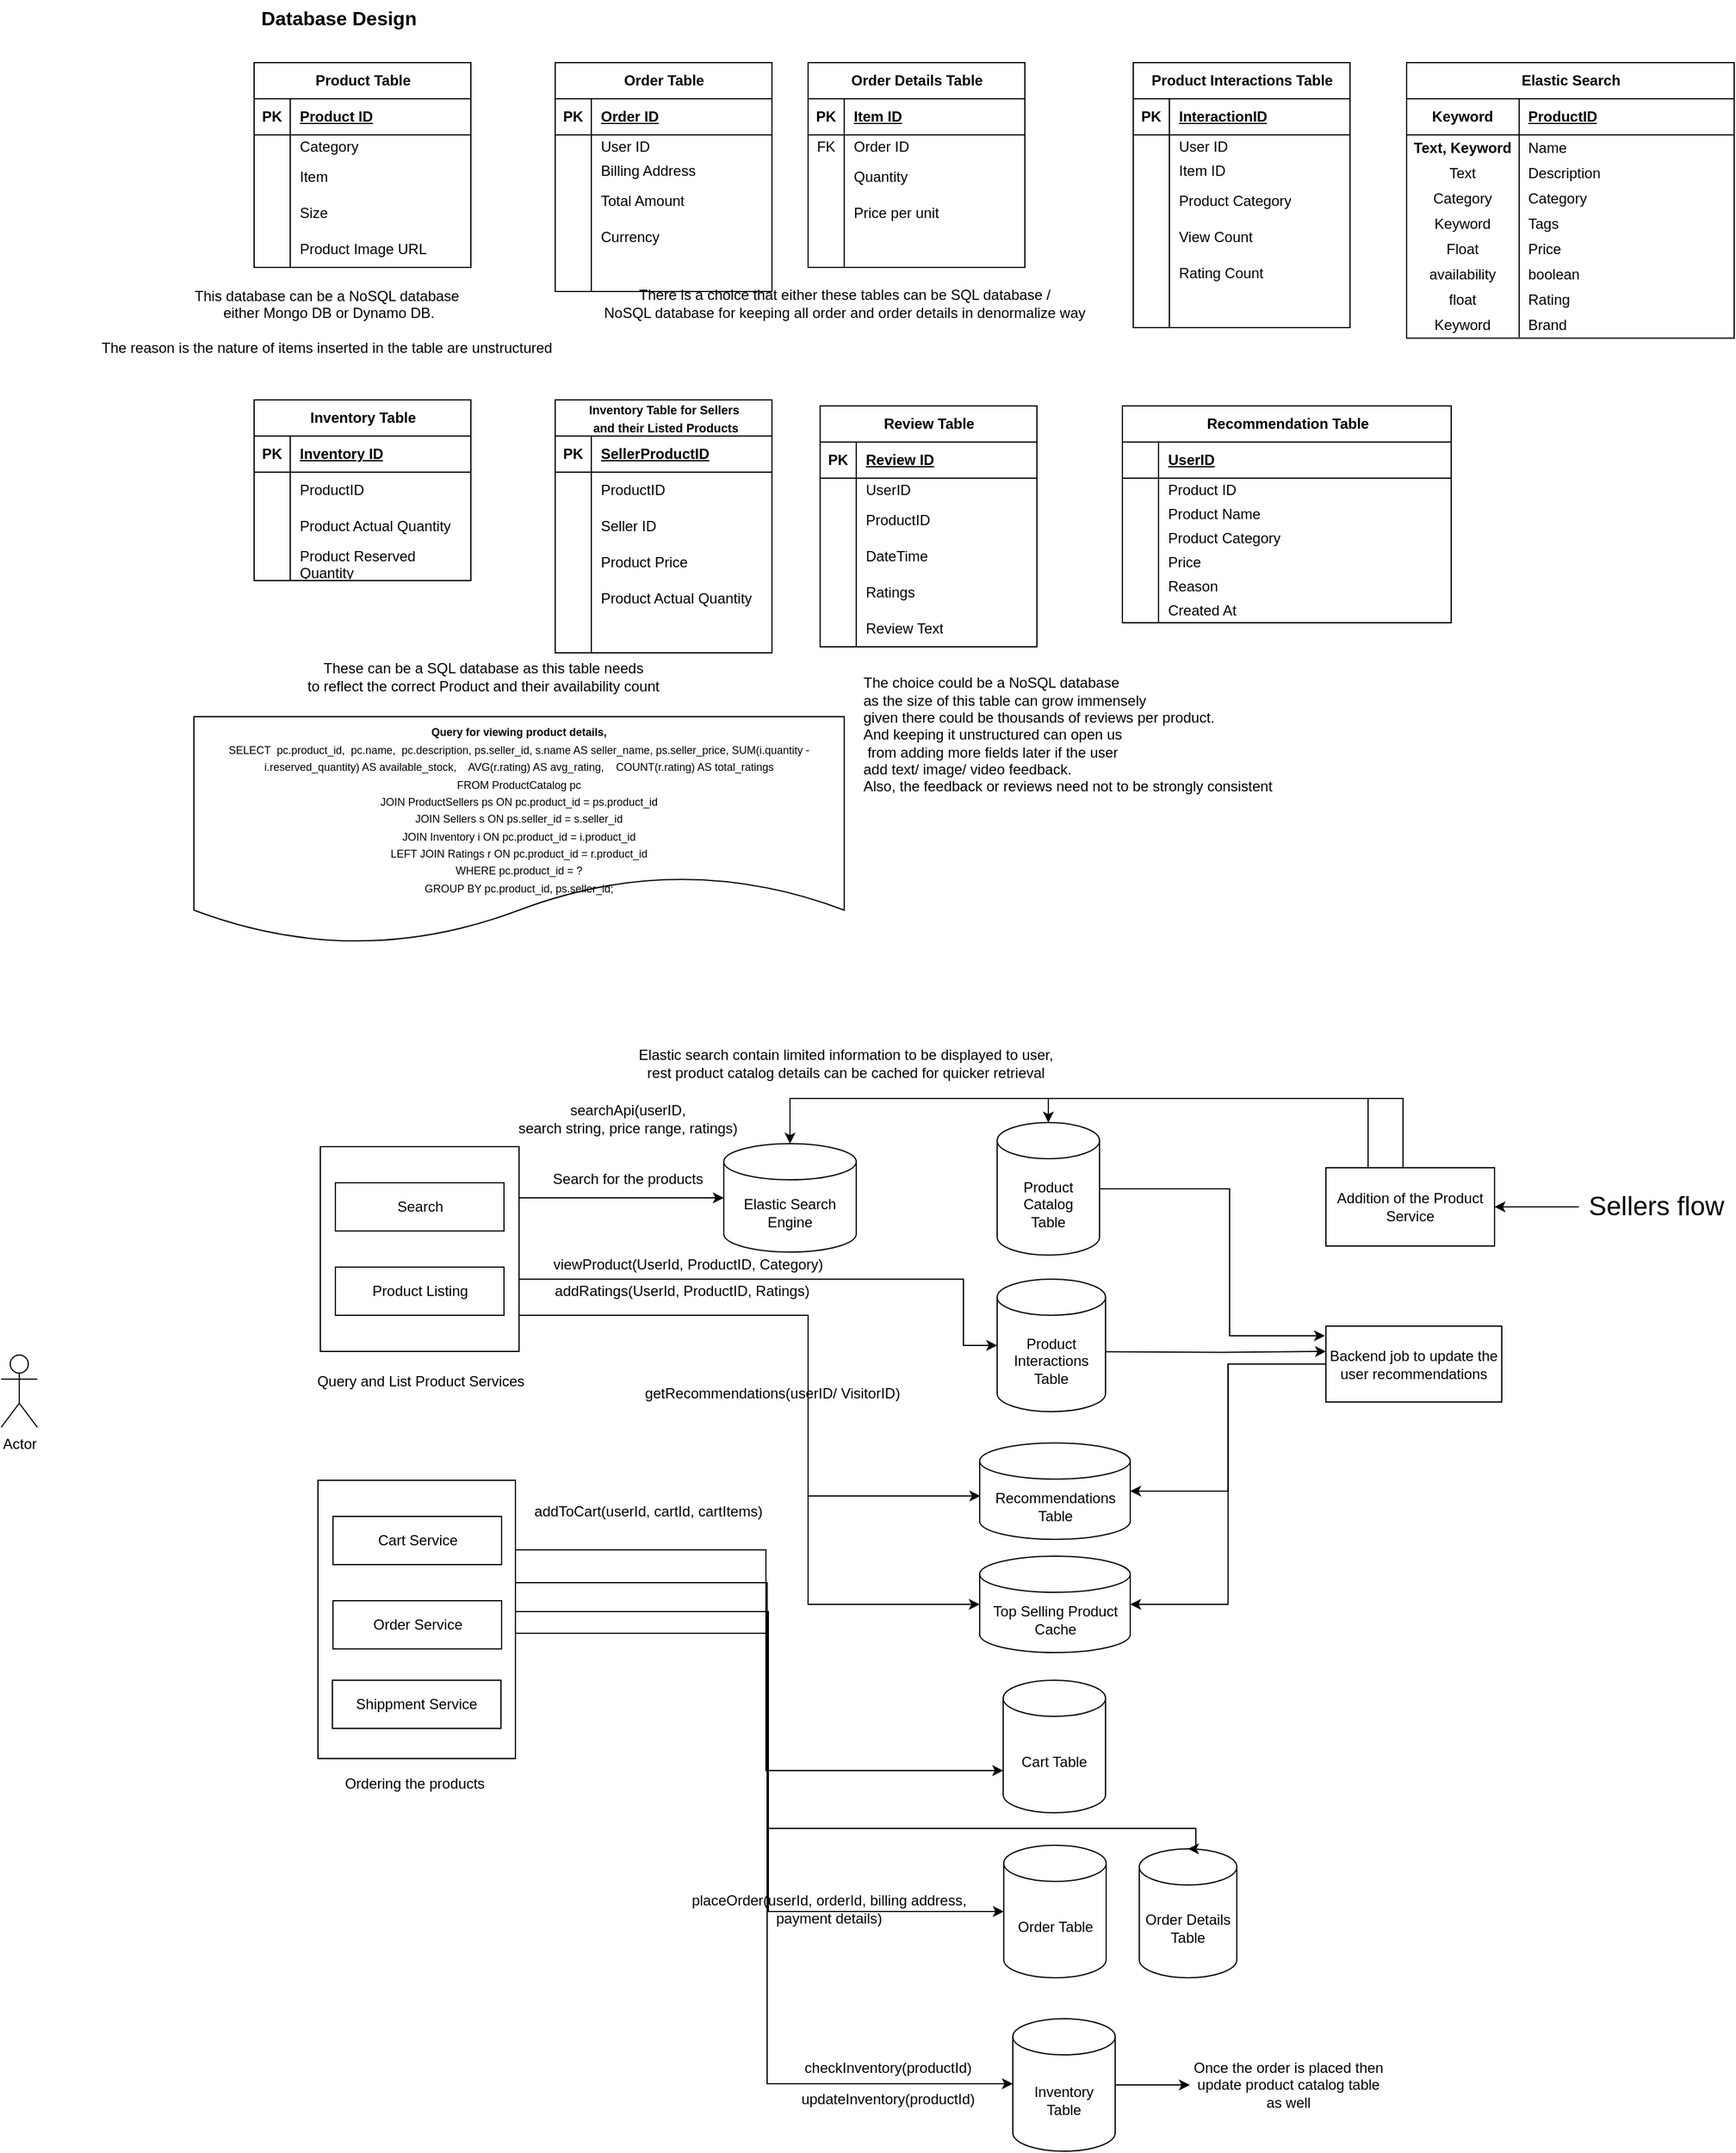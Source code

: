 <mxfile version="25.0.3">
  <diagram name="Page-1" id="UcvBnbUMVVohwXtfm_5e">
    <mxGraphModel dx="2356" dy="863" grid="0" gridSize="10" guides="1" tooltips="1" connect="1" arrows="1" fold="1" page="1" pageScale="1" pageWidth="827" pageHeight="1169" math="0" shadow="0">
      <root>
        <mxCell id="0" />
        <mxCell id="1" parent="0" />
        <mxCell id="orWkSwGe7-MlihIB3u7t-1" value="&lt;font style=&quot;font-size: 16px;&quot;&gt;&lt;b&gt;Database Design&lt;/b&gt;&lt;/font&gt;" style="text;html=1;align=center;verticalAlign=middle;resizable=0;points=[];autosize=1;strokeColor=none;fillColor=none;" vertex="1" parent="1">
          <mxGeometry x="45" y="58" width="150" height="30" as="geometry" />
        </mxCell>
        <mxCell id="orWkSwGe7-MlihIB3u7t-2" value="Product Table" style="shape=table;startSize=30;container=1;collapsible=1;childLayout=tableLayout;fixedRows=1;rowLines=0;fontStyle=1;align=center;resizeLast=1;html=1;" vertex="1" parent="1">
          <mxGeometry x="50" y="110" width="180" height="170" as="geometry" />
        </mxCell>
        <mxCell id="orWkSwGe7-MlihIB3u7t-3" value="" style="shape=tableRow;horizontal=0;startSize=0;swimlaneHead=0;swimlaneBody=0;fillColor=none;collapsible=0;dropTarget=0;points=[[0,0.5],[1,0.5]];portConstraint=eastwest;top=0;left=0;right=0;bottom=1;" vertex="1" parent="orWkSwGe7-MlihIB3u7t-2">
          <mxGeometry y="30" width="180" height="30" as="geometry" />
        </mxCell>
        <mxCell id="orWkSwGe7-MlihIB3u7t-4" value="PK" style="shape=partialRectangle;connectable=0;fillColor=none;top=0;left=0;bottom=0;right=0;fontStyle=1;overflow=hidden;whiteSpace=wrap;html=1;" vertex="1" parent="orWkSwGe7-MlihIB3u7t-3">
          <mxGeometry width="30" height="30" as="geometry">
            <mxRectangle width="30" height="30" as="alternateBounds" />
          </mxGeometry>
        </mxCell>
        <mxCell id="orWkSwGe7-MlihIB3u7t-5" value="Product ID" style="shape=partialRectangle;connectable=0;fillColor=none;top=0;left=0;bottom=0;right=0;align=left;spacingLeft=6;fontStyle=5;overflow=hidden;whiteSpace=wrap;html=1;" vertex="1" parent="orWkSwGe7-MlihIB3u7t-3">
          <mxGeometry x="30" width="150" height="30" as="geometry">
            <mxRectangle width="150" height="30" as="alternateBounds" />
          </mxGeometry>
        </mxCell>
        <mxCell id="orWkSwGe7-MlihIB3u7t-6" value="" style="shape=tableRow;horizontal=0;startSize=0;swimlaneHead=0;swimlaneBody=0;fillColor=none;collapsible=0;dropTarget=0;points=[[0,0.5],[1,0.5]];portConstraint=eastwest;top=0;left=0;right=0;bottom=0;" vertex="1" parent="orWkSwGe7-MlihIB3u7t-2">
          <mxGeometry y="60" width="180" height="20" as="geometry" />
        </mxCell>
        <mxCell id="orWkSwGe7-MlihIB3u7t-7" value="" style="shape=partialRectangle;connectable=0;fillColor=none;top=0;left=0;bottom=0;right=0;editable=1;overflow=hidden;whiteSpace=wrap;html=1;" vertex="1" parent="orWkSwGe7-MlihIB3u7t-6">
          <mxGeometry width="30" height="20" as="geometry">
            <mxRectangle width="30" height="20" as="alternateBounds" />
          </mxGeometry>
        </mxCell>
        <mxCell id="orWkSwGe7-MlihIB3u7t-8" value="Category" style="shape=partialRectangle;connectable=0;fillColor=none;top=0;left=0;bottom=0;right=0;align=left;spacingLeft=6;overflow=hidden;whiteSpace=wrap;html=1;" vertex="1" parent="orWkSwGe7-MlihIB3u7t-6">
          <mxGeometry x="30" width="150" height="20" as="geometry">
            <mxRectangle width="150" height="20" as="alternateBounds" />
          </mxGeometry>
        </mxCell>
        <mxCell id="orWkSwGe7-MlihIB3u7t-9" value="" style="shape=tableRow;horizontal=0;startSize=0;swimlaneHead=0;swimlaneBody=0;fillColor=none;collapsible=0;dropTarget=0;points=[[0,0.5],[1,0.5]];portConstraint=eastwest;top=0;left=0;right=0;bottom=0;" vertex="1" parent="orWkSwGe7-MlihIB3u7t-2">
          <mxGeometry y="80" width="180" height="30" as="geometry" />
        </mxCell>
        <mxCell id="orWkSwGe7-MlihIB3u7t-10" value="" style="shape=partialRectangle;connectable=0;fillColor=none;top=0;left=0;bottom=0;right=0;editable=1;overflow=hidden;whiteSpace=wrap;html=1;" vertex="1" parent="orWkSwGe7-MlihIB3u7t-9">
          <mxGeometry width="30" height="30" as="geometry">
            <mxRectangle width="30" height="30" as="alternateBounds" />
          </mxGeometry>
        </mxCell>
        <mxCell id="orWkSwGe7-MlihIB3u7t-11" value="Item" style="shape=partialRectangle;connectable=0;fillColor=none;top=0;left=0;bottom=0;right=0;align=left;spacingLeft=6;overflow=hidden;whiteSpace=wrap;html=1;" vertex="1" parent="orWkSwGe7-MlihIB3u7t-9">
          <mxGeometry x="30" width="150" height="30" as="geometry">
            <mxRectangle width="150" height="30" as="alternateBounds" />
          </mxGeometry>
        </mxCell>
        <mxCell id="orWkSwGe7-MlihIB3u7t-12" value="" style="shape=tableRow;horizontal=0;startSize=0;swimlaneHead=0;swimlaneBody=0;fillColor=none;collapsible=0;dropTarget=0;points=[[0,0.5],[1,0.5]];portConstraint=eastwest;top=0;left=0;right=0;bottom=0;" vertex="1" parent="orWkSwGe7-MlihIB3u7t-2">
          <mxGeometry y="110" width="180" height="30" as="geometry" />
        </mxCell>
        <mxCell id="orWkSwGe7-MlihIB3u7t-13" value="" style="shape=partialRectangle;connectable=0;fillColor=none;top=0;left=0;bottom=0;right=0;editable=1;overflow=hidden;whiteSpace=wrap;html=1;" vertex="1" parent="orWkSwGe7-MlihIB3u7t-12">
          <mxGeometry width="30" height="30" as="geometry">
            <mxRectangle width="30" height="30" as="alternateBounds" />
          </mxGeometry>
        </mxCell>
        <mxCell id="orWkSwGe7-MlihIB3u7t-14" value="Size" style="shape=partialRectangle;connectable=0;fillColor=none;top=0;left=0;bottom=0;right=0;align=left;spacingLeft=6;overflow=hidden;whiteSpace=wrap;html=1;" vertex="1" parent="orWkSwGe7-MlihIB3u7t-12">
          <mxGeometry x="30" width="150" height="30" as="geometry">
            <mxRectangle width="150" height="30" as="alternateBounds" />
          </mxGeometry>
        </mxCell>
        <mxCell id="orWkSwGe7-MlihIB3u7t-16" style="shape=tableRow;horizontal=0;startSize=0;swimlaneHead=0;swimlaneBody=0;fillColor=none;collapsible=0;dropTarget=0;points=[[0,0.5],[1,0.5]];portConstraint=eastwest;top=0;left=0;right=0;bottom=0;" vertex="1" parent="orWkSwGe7-MlihIB3u7t-2">
          <mxGeometry y="140" width="180" height="30" as="geometry" />
        </mxCell>
        <mxCell id="orWkSwGe7-MlihIB3u7t-17" style="shape=partialRectangle;connectable=0;fillColor=none;top=0;left=0;bottom=0;right=0;editable=1;overflow=hidden;whiteSpace=wrap;html=1;" vertex="1" parent="orWkSwGe7-MlihIB3u7t-16">
          <mxGeometry width="30" height="30" as="geometry">
            <mxRectangle width="30" height="30" as="alternateBounds" />
          </mxGeometry>
        </mxCell>
        <mxCell id="orWkSwGe7-MlihIB3u7t-18" value="Product Image URL" style="shape=partialRectangle;connectable=0;fillColor=none;top=0;left=0;bottom=0;right=0;align=left;spacingLeft=6;overflow=hidden;whiteSpace=wrap;html=1;" vertex="1" parent="orWkSwGe7-MlihIB3u7t-16">
          <mxGeometry x="30" width="150" height="30" as="geometry">
            <mxRectangle width="150" height="30" as="alternateBounds" />
          </mxGeometry>
        </mxCell>
        <mxCell id="orWkSwGe7-MlihIB3u7t-15" value="This database can be a NoSQL database&lt;div&gt;&amp;nbsp;either Mongo DB or Dynamo DB.&lt;/div&gt;&lt;div&gt;&lt;br&gt;&lt;/div&gt;&lt;div&gt;The reason is the nature of items inserted in the table are unstructured&lt;/div&gt;" style="text;html=1;align=center;verticalAlign=middle;resizable=0;points=[];autosize=1;strokeColor=none;fillColor=none;" vertex="1" parent="1">
          <mxGeometry x="-90" y="290" width="400" height="70" as="geometry" />
        </mxCell>
        <mxCell id="orWkSwGe7-MlihIB3u7t-19" value="Order Table" style="shape=table;startSize=30;container=1;collapsible=1;childLayout=tableLayout;fixedRows=1;rowLines=0;fontStyle=1;align=center;resizeLast=1;html=1;" vertex="1" parent="1">
          <mxGeometry x="300" y="110" width="180" height="190" as="geometry" />
        </mxCell>
        <mxCell id="orWkSwGe7-MlihIB3u7t-20" value="" style="shape=tableRow;horizontal=0;startSize=0;swimlaneHead=0;swimlaneBody=0;fillColor=none;collapsible=0;dropTarget=0;points=[[0,0.5],[1,0.5]];portConstraint=eastwest;top=0;left=0;right=0;bottom=1;" vertex="1" parent="orWkSwGe7-MlihIB3u7t-19">
          <mxGeometry y="30" width="180" height="30" as="geometry" />
        </mxCell>
        <mxCell id="orWkSwGe7-MlihIB3u7t-21" value="PK" style="shape=partialRectangle;connectable=0;fillColor=none;top=0;left=0;bottom=0;right=0;fontStyle=1;overflow=hidden;whiteSpace=wrap;html=1;" vertex="1" parent="orWkSwGe7-MlihIB3u7t-20">
          <mxGeometry width="30" height="30" as="geometry">
            <mxRectangle width="30" height="30" as="alternateBounds" />
          </mxGeometry>
        </mxCell>
        <mxCell id="orWkSwGe7-MlihIB3u7t-22" value="Order ID" style="shape=partialRectangle;connectable=0;fillColor=none;top=0;left=0;bottom=0;right=0;align=left;spacingLeft=6;fontStyle=5;overflow=hidden;whiteSpace=wrap;html=1;" vertex="1" parent="orWkSwGe7-MlihIB3u7t-20">
          <mxGeometry x="30" width="150" height="30" as="geometry">
            <mxRectangle width="150" height="30" as="alternateBounds" />
          </mxGeometry>
        </mxCell>
        <mxCell id="orWkSwGe7-MlihIB3u7t-119" style="shape=tableRow;horizontal=0;startSize=0;swimlaneHead=0;swimlaneBody=0;fillColor=none;collapsible=0;dropTarget=0;points=[[0,0.5],[1,0.5]];portConstraint=eastwest;top=0;left=0;right=0;bottom=0;" vertex="1" parent="orWkSwGe7-MlihIB3u7t-19">
          <mxGeometry y="60" width="180" height="20" as="geometry" />
        </mxCell>
        <mxCell id="orWkSwGe7-MlihIB3u7t-120" style="shape=partialRectangle;connectable=0;fillColor=none;top=0;left=0;bottom=0;right=0;editable=1;overflow=hidden;whiteSpace=wrap;html=1;" vertex="1" parent="orWkSwGe7-MlihIB3u7t-119">
          <mxGeometry width="30" height="20" as="geometry">
            <mxRectangle width="30" height="20" as="alternateBounds" />
          </mxGeometry>
        </mxCell>
        <mxCell id="orWkSwGe7-MlihIB3u7t-121" value="User ID" style="shape=partialRectangle;connectable=0;fillColor=none;top=0;left=0;bottom=0;right=0;align=left;spacingLeft=6;overflow=hidden;whiteSpace=wrap;html=1;" vertex="1" parent="orWkSwGe7-MlihIB3u7t-119">
          <mxGeometry x="30" width="150" height="20" as="geometry">
            <mxRectangle width="150" height="20" as="alternateBounds" />
          </mxGeometry>
        </mxCell>
        <mxCell id="orWkSwGe7-MlihIB3u7t-23" value="" style="shape=tableRow;horizontal=0;startSize=0;swimlaneHead=0;swimlaneBody=0;fillColor=none;collapsible=0;dropTarget=0;points=[[0,0.5],[1,0.5]];portConstraint=eastwest;top=0;left=0;right=0;bottom=0;" vertex="1" parent="orWkSwGe7-MlihIB3u7t-19">
          <mxGeometry y="80" width="180" height="20" as="geometry" />
        </mxCell>
        <mxCell id="orWkSwGe7-MlihIB3u7t-24" value="" style="shape=partialRectangle;connectable=0;fillColor=none;top=0;left=0;bottom=0;right=0;editable=1;overflow=hidden;whiteSpace=wrap;html=1;" vertex="1" parent="orWkSwGe7-MlihIB3u7t-23">
          <mxGeometry width="30" height="20" as="geometry">
            <mxRectangle width="30" height="20" as="alternateBounds" />
          </mxGeometry>
        </mxCell>
        <mxCell id="orWkSwGe7-MlihIB3u7t-25" value="Billing Address" style="shape=partialRectangle;connectable=0;fillColor=none;top=0;left=0;bottom=0;right=0;align=left;spacingLeft=6;overflow=hidden;whiteSpace=wrap;html=1;" vertex="1" parent="orWkSwGe7-MlihIB3u7t-23">
          <mxGeometry x="30" width="150" height="20" as="geometry">
            <mxRectangle width="150" height="20" as="alternateBounds" />
          </mxGeometry>
        </mxCell>
        <mxCell id="orWkSwGe7-MlihIB3u7t-26" value="" style="shape=tableRow;horizontal=0;startSize=0;swimlaneHead=0;swimlaneBody=0;fillColor=none;collapsible=0;dropTarget=0;points=[[0,0.5],[1,0.5]];portConstraint=eastwest;top=0;left=0;right=0;bottom=0;" vertex="1" parent="orWkSwGe7-MlihIB3u7t-19">
          <mxGeometry y="100" width="180" height="30" as="geometry" />
        </mxCell>
        <mxCell id="orWkSwGe7-MlihIB3u7t-27" value="" style="shape=partialRectangle;connectable=0;fillColor=none;top=0;left=0;bottom=0;right=0;editable=1;overflow=hidden;whiteSpace=wrap;html=1;" vertex="1" parent="orWkSwGe7-MlihIB3u7t-26">
          <mxGeometry width="30" height="30" as="geometry">
            <mxRectangle width="30" height="30" as="alternateBounds" />
          </mxGeometry>
        </mxCell>
        <mxCell id="orWkSwGe7-MlihIB3u7t-28" value="Total Amount" style="shape=partialRectangle;connectable=0;fillColor=none;top=0;left=0;bottom=0;right=0;align=left;spacingLeft=6;overflow=hidden;whiteSpace=wrap;html=1;" vertex="1" parent="orWkSwGe7-MlihIB3u7t-26">
          <mxGeometry x="30" width="150" height="30" as="geometry">
            <mxRectangle width="150" height="30" as="alternateBounds" />
          </mxGeometry>
        </mxCell>
        <mxCell id="orWkSwGe7-MlihIB3u7t-29" value="" style="shape=tableRow;horizontal=0;startSize=0;swimlaneHead=0;swimlaneBody=0;fillColor=none;collapsible=0;dropTarget=0;points=[[0,0.5],[1,0.5]];portConstraint=eastwest;top=0;left=0;right=0;bottom=0;" vertex="1" parent="orWkSwGe7-MlihIB3u7t-19">
          <mxGeometry y="130" width="180" height="30" as="geometry" />
        </mxCell>
        <mxCell id="orWkSwGe7-MlihIB3u7t-30" value="" style="shape=partialRectangle;connectable=0;fillColor=none;top=0;left=0;bottom=0;right=0;editable=1;overflow=hidden;whiteSpace=wrap;html=1;" vertex="1" parent="orWkSwGe7-MlihIB3u7t-29">
          <mxGeometry width="30" height="30" as="geometry">
            <mxRectangle width="30" height="30" as="alternateBounds" />
          </mxGeometry>
        </mxCell>
        <mxCell id="orWkSwGe7-MlihIB3u7t-31" value="Currency" style="shape=partialRectangle;connectable=0;fillColor=none;top=0;left=0;bottom=0;right=0;align=left;spacingLeft=6;overflow=hidden;whiteSpace=wrap;html=1;" vertex="1" parent="orWkSwGe7-MlihIB3u7t-29">
          <mxGeometry x="30" width="150" height="30" as="geometry">
            <mxRectangle width="150" height="30" as="alternateBounds" />
          </mxGeometry>
        </mxCell>
        <mxCell id="orWkSwGe7-MlihIB3u7t-32" style="shape=tableRow;horizontal=0;startSize=0;swimlaneHead=0;swimlaneBody=0;fillColor=none;collapsible=0;dropTarget=0;points=[[0,0.5],[1,0.5]];portConstraint=eastwest;top=0;left=0;right=0;bottom=0;" vertex="1" parent="orWkSwGe7-MlihIB3u7t-19">
          <mxGeometry y="160" width="180" height="30" as="geometry" />
        </mxCell>
        <mxCell id="orWkSwGe7-MlihIB3u7t-33" style="shape=partialRectangle;connectable=0;fillColor=none;top=0;left=0;bottom=0;right=0;editable=1;overflow=hidden;whiteSpace=wrap;html=1;" vertex="1" parent="orWkSwGe7-MlihIB3u7t-32">
          <mxGeometry width="30" height="30" as="geometry">
            <mxRectangle width="30" height="30" as="alternateBounds" />
          </mxGeometry>
        </mxCell>
        <mxCell id="orWkSwGe7-MlihIB3u7t-34" style="shape=partialRectangle;connectable=0;fillColor=none;top=0;left=0;bottom=0;right=0;align=left;spacingLeft=6;overflow=hidden;whiteSpace=wrap;html=1;" vertex="1" parent="orWkSwGe7-MlihIB3u7t-32">
          <mxGeometry x="30" width="150" height="30" as="geometry">
            <mxRectangle width="150" height="30" as="alternateBounds" />
          </mxGeometry>
        </mxCell>
        <mxCell id="orWkSwGe7-MlihIB3u7t-36" value="Order Details Table" style="shape=table;startSize=30;container=1;collapsible=1;childLayout=tableLayout;fixedRows=1;rowLines=0;fontStyle=1;align=center;resizeLast=1;html=1;" vertex="1" parent="1">
          <mxGeometry x="510" y="110" width="180" height="170" as="geometry" />
        </mxCell>
        <mxCell id="orWkSwGe7-MlihIB3u7t-37" value="" style="shape=tableRow;horizontal=0;startSize=0;swimlaneHead=0;swimlaneBody=0;fillColor=none;collapsible=0;dropTarget=0;points=[[0,0.5],[1,0.5]];portConstraint=eastwest;top=0;left=0;right=0;bottom=1;" vertex="1" parent="orWkSwGe7-MlihIB3u7t-36">
          <mxGeometry y="30" width="180" height="30" as="geometry" />
        </mxCell>
        <mxCell id="orWkSwGe7-MlihIB3u7t-38" value="PK" style="shape=partialRectangle;connectable=0;fillColor=none;top=0;left=0;bottom=0;right=0;fontStyle=1;overflow=hidden;whiteSpace=wrap;html=1;" vertex="1" parent="orWkSwGe7-MlihIB3u7t-37">
          <mxGeometry width="30" height="30" as="geometry">
            <mxRectangle width="30" height="30" as="alternateBounds" />
          </mxGeometry>
        </mxCell>
        <mxCell id="orWkSwGe7-MlihIB3u7t-39" value="Item ID" style="shape=partialRectangle;connectable=0;fillColor=none;top=0;left=0;bottom=0;right=0;align=left;spacingLeft=6;fontStyle=5;overflow=hidden;whiteSpace=wrap;html=1;" vertex="1" parent="orWkSwGe7-MlihIB3u7t-37">
          <mxGeometry x="30" width="150" height="30" as="geometry">
            <mxRectangle width="150" height="30" as="alternateBounds" />
          </mxGeometry>
        </mxCell>
        <mxCell id="orWkSwGe7-MlihIB3u7t-40" value="" style="shape=tableRow;horizontal=0;startSize=0;swimlaneHead=0;swimlaneBody=0;fillColor=none;collapsible=0;dropTarget=0;points=[[0,0.5],[1,0.5]];portConstraint=eastwest;top=0;left=0;right=0;bottom=0;" vertex="1" parent="orWkSwGe7-MlihIB3u7t-36">
          <mxGeometry y="60" width="180" height="20" as="geometry" />
        </mxCell>
        <mxCell id="orWkSwGe7-MlihIB3u7t-41" value="FK" style="shape=partialRectangle;connectable=0;fillColor=none;top=0;left=0;bottom=0;right=0;editable=1;overflow=hidden;whiteSpace=wrap;html=1;" vertex="1" parent="orWkSwGe7-MlihIB3u7t-40">
          <mxGeometry width="30" height="20" as="geometry">
            <mxRectangle width="30" height="20" as="alternateBounds" />
          </mxGeometry>
        </mxCell>
        <mxCell id="orWkSwGe7-MlihIB3u7t-42" value="Order ID" style="shape=partialRectangle;connectable=0;fillColor=none;top=0;left=0;bottom=0;right=0;align=left;spacingLeft=6;overflow=hidden;whiteSpace=wrap;html=1;" vertex="1" parent="orWkSwGe7-MlihIB3u7t-40">
          <mxGeometry x="30" width="150" height="20" as="geometry">
            <mxRectangle width="150" height="20" as="alternateBounds" />
          </mxGeometry>
        </mxCell>
        <mxCell id="orWkSwGe7-MlihIB3u7t-43" value="" style="shape=tableRow;horizontal=0;startSize=0;swimlaneHead=0;swimlaneBody=0;fillColor=none;collapsible=0;dropTarget=0;points=[[0,0.5],[1,0.5]];portConstraint=eastwest;top=0;left=0;right=0;bottom=0;" vertex="1" parent="orWkSwGe7-MlihIB3u7t-36">
          <mxGeometry y="80" width="180" height="30" as="geometry" />
        </mxCell>
        <mxCell id="orWkSwGe7-MlihIB3u7t-44" value="" style="shape=partialRectangle;connectable=0;fillColor=none;top=0;left=0;bottom=0;right=0;editable=1;overflow=hidden;whiteSpace=wrap;html=1;" vertex="1" parent="orWkSwGe7-MlihIB3u7t-43">
          <mxGeometry width="30" height="30" as="geometry">
            <mxRectangle width="30" height="30" as="alternateBounds" />
          </mxGeometry>
        </mxCell>
        <mxCell id="orWkSwGe7-MlihIB3u7t-45" value="Quantity" style="shape=partialRectangle;connectable=0;fillColor=none;top=0;left=0;bottom=0;right=0;align=left;spacingLeft=6;overflow=hidden;whiteSpace=wrap;html=1;" vertex="1" parent="orWkSwGe7-MlihIB3u7t-43">
          <mxGeometry x="30" width="150" height="30" as="geometry">
            <mxRectangle width="150" height="30" as="alternateBounds" />
          </mxGeometry>
        </mxCell>
        <mxCell id="orWkSwGe7-MlihIB3u7t-46" value="" style="shape=tableRow;horizontal=0;startSize=0;swimlaneHead=0;swimlaneBody=0;fillColor=none;collapsible=0;dropTarget=0;points=[[0,0.5],[1,0.5]];portConstraint=eastwest;top=0;left=0;right=0;bottom=0;" vertex="1" parent="orWkSwGe7-MlihIB3u7t-36">
          <mxGeometry y="110" width="180" height="30" as="geometry" />
        </mxCell>
        <mxCell id="orWkSwGe7-MlihIB3u7t-47" value="" style="shape=partialRectangle;connectable=0;fillColor=none;top=0;left=0;bottom=0;right=0;editable=1;overflow=hidden;whiteSpace=wrap;html=1;" vertex="1" parent="orWkSwGe7-MlihIB3u7t-46">
          <mxGeometry width="30" height="30" as="geometry">
            <mxRectangle width="30" height="30" as="alternateBounds" />
          </mxGeometry>
        </mxCell>
        <mxCell id="orWkSwGe7-MlihIB3u7t-48" value="Price per unit" style="shape=partialRectangle;connectable=0;fillColor=none;top=0;left=0;bottom=0;right=0;align=left;spacingLeft=6;overflow=hidden;whiteSpace=wrap;html=1;" vertex="1" parent="orWkSwGe7-MlihIB3u7t-46">
          <mxGeometry x="30" width="150" height="30" as="geometry">
            <mxRectangle width="150" height="30" as="alternateBounds" />
          </mxGeometry>
        </mxCell>
        <mxCell id="orWkSwGe7-MlihIB3u7t-49" style="shape=tableRow;horizontal=0;startSize=0;swimlaneHead=0;swimlaneBody=0;fillColor=none;collapsible=0;dropTarget=0;points=[[0,0.5],[1,0.5]];portConstraint=eastwest;top=0;left=0;right=0;bottom=0;" vertex="1" parent="orWkSwGe7-MlihIB3u7t-36">
          <mxGeometry y="140" width="180" height="30" as="geometry" />
        </mxCell>
        <mxCell id="orWkSwGe7-MlihIB3u7t-50" style="shape=partialRectangle;connectable=0;fillColor=none;top=0;left=0;bottom=0;right=0;editable=1;overflow=hidden;whiteSpace=wrap;html=1;" vertex="1" parent="orWkSwGe7-MlihIB3u7t-49">
          <mxGeometry width="30" height="30" as="geometry">
            <mxRectangle width="30" height="30" as="alternateBounds" />
          </mxGeometry>
        </mxCell>
        <mxCell id="orWkSwGe7-MlihIB3u7t-51" style="shape=partialRectangle;connectable=0;fillColor=none;top=0;left=0;bottom=0;right=0;align=left;spacingLeft=6;overflow=hidden;whiteSpace=wrap;html=1;" vertex="1" parent="orWkSwGe7-MlihIB3u7t-49">
          <mxGeometry x="30" width="150" height="30" as="geometry">
            <mxRectangle width="150" height="30" as="alternateBounds" />
          </mxGeometry>
        </mxCell>
        <mxCell id="orWkSwGe7-MlihIB3u7t-52" value="There is a choice that either these tables can be SQL database /&lt;div&gt;NoSQL database for keeping all order and order details in denormalize way&lt;/div&gt;" style="text;html=1;align=center;verticalAlign=middle;resizable=0;points=[];autosize=1;strokeColor=none;fillColor=none;" vertex="1" parent="1">
          <mxGeometry x="330" y="290" width="420" height="40" as="geometry" />
        </mxCell>
        <mxCell id="orWkSwGe7-MlihIB3u7t-69" value="Review Table" style="shape=table;startSize=30;container=1;collapsible=1;childLayout=tableLayout;fixedRows=1;rowLines=0;fontStyle=1;align=center;resizeLast=1;html=1;" vertex="1" parent="1">
          <mxGeometry x="520" y="395" width="180" height="200" as="geometry" />
        </mxCell>
        <mxCell id="orWkSwGe7-MlihIB3u7t-70" value="" style="shape=tableRow;horizontal=0;startSize=0;swimlaneHead=0;swimlaneBody=0;fillColor=none;collapsible=0;dropTarget=0;points=[[0,0.5],[1,0.5]];portConstraint=eastwest;top=0;left=0;right=0;bottom=1;" vertex="1" parent="orWkSwGe7-MlihIB3u7t-69">
          <mxGeometry y="30" width="180" height="30" as="geometry" />
        </mxCell>
        <mxCell id="orWkSwGe7-MlihIB3u7t-71" value="PK" style="shape=partialRectangle;connectable=0;fillColor=none;top=0;left=0;bottom=0;right=0;fontStyle=1;overflow=hidden;whiteSpace=wrap;html=1;" vertex="1" parent="orWkSwGe7-MlihIB3u7t-70">
          <mxGeometry width="30" height="30" as="geometry">
            <mxRectangle width="30" height="30" as="alternateBounds" />
          </mxGeometry>
        </mxCell>
        <mxCell id="orWkSwGe7-MlihIB3u7t-72" value="Review ID" style="shape=partialRectangle;connectable=0;fillColor=none;top=0;left=0;bottom=0;right=0;align=left;spacingLeft=6;fontStyle=5;overflow=hidden;whiteSpace=wrap;html=1;" vertex="1" parent="orWkSwGe7-MlihIB3u7t-70">
          <mxGeometry x="30" width="150" height="30" as="geometry">
            <mxRectangle width="150" height="30" as="alternateBounds" />
          </mxGeometry>
        </mxCell>
        <mxCell id="orWkSwGe7-MlihIB3u7t-73" value="" style="shape=tableRow;horizontal=0;startSize=0;swimlaneHead=0;swimlaneBody=0;fillColor=none;collapsible=0;dropTarget=0;points=[[0,0.5],[1,0.5]];portConstraint=eastwest;top=0;left=0;right=0;bottom=0;" vertex="1" parent="orWkSwGe7-MlihIB3u7t-69">
          <mxGeometry y="60" width="180" height="20" as="geometry" />
        </mxCell>
        <mxCell id="orWkSwGe7-MlihIB3u7t-74" value="" style="shape=partialRectangle;connectable=0;fillColor=none;top=0;left=0;bottom=0;right=0;editable=1;overflow=hidden;whiteSpace=wrap;html=1;" vertex="1" parent="orWkSwGe7-MlihIB3u7t-73">
          <mxGeometry width="30" height="20" as="geometry">
            <mxRectangle width="30" height="20" as="alternateBounds" />
          </mxGeometry>
        </mxCell>
        <mxCell id="orWkSwGe7-MlihIB3u7t-75" value="UserID" style="shape=partialRectangle;connectable=0;fillColor=none;top=0;left=0;bottom=0;right=0;align=left;spacingLeft=6;overflow=hidden;whiteSpace=wrap;html=1;" vertex="1" parent="orWkSwGe7-MlihIB3u7t-73">
          <mxGeometry x="30" width="150" height="20" as="geometry">
            <mxRectangle width="150" height="20" as="alternateBounds" />
          </mxGeometry>
        </mxCell>
        <mxCell id="orWkSwGe7-MlihIB3u7t-76" value="" style="shape=tableRow;horizontal=0;startSize=0;swimlaneHead=0;swimlaneBody=0;fillColor=none;collapsible=0;dropTarget=0;points=[[0,0.5],[1,0.5]];portConstraint=eastwest;top=0;left=0;right=0;bottom=0;" vertex="1" parent="orWkSwGe7-MlihIB3u7t-69">
          <mxGeometry y="80" width="180" height="30" as="geometry" />
        </mxCell>
        <mxCell id="orWkSwGe7-MlihIB3u7t-77" value="" style="shape=partialRectangle;connectable=0;fillColor=none;top=0;left=0;bottom=0;right=0;editable=1;overflow=hidden;whiteSpace=wrap;html=1;" vertex="1" parent="orWkSwGe7-MlihIB3u7t-76">
          <mxGeometry width="30" height="30" as="geometry">
            <mxRectangle width="30" height="30" as="alternateBounds" />
          </mxGeometry>
        </mxCell>
        <mxCell id="orWkSwGe7-MlihIB3u7t-78" value="ProductID" style="shape=partialRectangle;connectable=0;fillColor=none;top=0;left=0;bottom=0;right=0;align=left;spacingLeft=6;overflow=hidden;whiteSpace=wrap;html=1;" vertex="1" parent="orWkSwGe7-MlihIB3u7t-76">
          <mxGeometry x="30" width="150" height="30" as="geometry">
            <mxRectangle width="150" height="30" as="alternateBounds" />
          </mxGeometry>
        </mxCell>
        <mxCell id="orWkSwGe7-MlihIB3u7t-79" value="" style="shape=tableRow;horizontal=0;startSize=0;swimlaneHead=0;swimlaneBody=0;fillColor=none;collapsible=0;dropTarget=0;points=[[0,0.5],[1,0.5]];portConstraint=eastwest;top=0;left=0;right=0;bottom=0;" vertex="1" parent="orWkSwGe7-MlihIB3u7t-69">
          <mxGeometry y="110" width="180" height="30" as="geometry" />
        </mxCell>
        <mxCell id="orWkSwGe7-MlihIB3u7t-80" value="" style="shape=partialRectangle;connectable=0;fillColor=none;top=0;left=0;bottom=0;right=0;editable=1;overflow=hidden;whiteSpace=wrap;html=1;" vertex="1" parent="orWkSwGe7-MlihIB3u7t-79">
          <mxGeometry width="30" height="30" as="geometry">
            <mxRectangle width="30" height="30" as="alternateBounds" />
          </mxGeometry>
        </mxCell>
        <mxCell id="orWkSwGe7-MlihIB3u7t-81" value="DateTime" style="shape=partialRectangle;connectable=0;fillColor=none;top=0;left=0;bottom=0;right=0;align=left;spacingLeft=6;overflow=hidden;whiteSpace=wrap;html=1;" vertex="1" parent="orWkSwGe7-MlihIB3u7t-79">
          <mxGeometry x="30" width="150" height="30" as="geometry">
            <mxRectangle width="150" height="30" as="alternateBounds" />
          </mxGeometry>
        </mxCell>
        <mxCell id="orWkSwGe7-MlihIB3u7t-82" style="shape=tableRow;horizontal=0;startSize=0;swimlaneHead=0;swimlaneBody=0;fillColor=none;collapsible=0;dropTarget=0;points=[[0,0.5],[1,0.5]];portConstraint=eastwest;top=0;left=0;right=0;bottom=0;" vertex="1" parent="orWkSwGe7-MlihIB3u7t-69">
          <mxGeometry y="140" width="180" height="30" as="geometry" />
        </mxCell>
        <mxCell id="orWkSwGe7-MlihIB3u7t-83" style="shape=partialRectangle;connectable=0;fillColor=none;top=0;left=0;bottom=0;right=0;editable=1;overflow=hidden;whiteSpace=wrap;html=1;" vertex="1" parent="orWkSwGe7-MlihIB3u7t-82">
          <mxGeometry width="30" height="30" as="geometry">
            <mxRectangle width="30" height="30" as="alternateBounds" />
          </mxGeometry>
        </mxCell>
        <mxCell id="orWkSwGe7-MlihIB3u7t-84" value="Ratings" style="shape=partialRectangle;connectable=0;fillColor=none;top=0;left=0;bottom=0;right=0;align=left;spacingLeft=6;overflow=hidden;whiteSpace=wrap;html=1;" vertex="1" parent="orWkSwGe7-MlihIB3u7t-82">
          <mxGeometry x="30" width="150" height="30" as="geometry">
            <mxRectangle width="150" height="30" as="alternateBounds" />
          </mxGeometry>
        </mxCell>
        <mxCell id="orWkSwGe7-MlihIB3u7t-85" style="shape=tableRow;horizontal=0;startSize=0;swimlaneHead=0;swimlaneBody=0;fillColor=none;collapsible=0;dropTarget=0;points=[[0,0.5],[1,0.5]];portConstraint=eastwest;top=0;left=0;right=0;bottom=0;" vertex="1" parent="orWkSwGe7-MlihIB3u7t-69">
          <mxGeometry y="170" width="180" height="30" as="geometry" />
        </mxCell>
        <mxCell id="orWkSwGe7-MlihIB3u7t-86" style="shape=partialRectangle;connectable=0;fillColor=none;top=0;left=0;bottom=0;right=0;editable=1;overflow=hidden;whiteSpace=wrap;html=1;" vertex="1" parent="orWkSwGe7-MlihIB3u7t-85">
          <mxGeometry width="30" height="30" as="geometry">
            <mxRectangle width="30" height="30" as="alternateBounds" />
          </mxGeometry>
        </mxCell>
        <mxCell id="orWkSwGe7-MlihIB3u7t-87" value="Review Text" style="shape=partialRectangle;connectable=0;fillColor=none;top=0;left=0;bottom=0;right=0;align=left;spacingLeft=6;overflow=hidden;whiteSpace=wrap;html=1;" vertex="1" parent="orWkSwGe7-MlihIB3u7t-85">
          <mxGeometry x="30" width="150" height="30" as="geometry">
            <mxRectangle width="150" height="30" as="alternateBounds" />
          </mxGeometry>
        </mxCell>
        <mxCell id="orWkSwGe7-MlihIB3u7t-88" value="The choice could be a NoSQL database&lt;div&gt;as the size of this table can grow immensely&lt;/div&gt;&lt;div&gt;given there could be thousands of reviews per product.&amp;nbsp;&lt;/div&gt;&lt;div&gt;And keeping it unstructured can open us&lt;/div&gt;&lt;div&gt;&amp;nbsp;from adding more fields later if the user&lt;/div&gt;&lt;div&gt;add text/ image/ video feedback.&lt;/div&gt;&lt;div&gt;Also, the feedback or reviews need not to be strongly consistent&lt;/div&gt;" style="text;html=1;align=left;verticalAlign=middle;resizable=0;points=[];autosize=1;strokeColor=none;fillColor=none;" vertex="1" parent="1">
          <mxGeometry x="554" y="613" width="360" height="110" as="geometry" />
        </mxCell>
        <mxCell id="orWkSwGe7-MlihIB3u7t-89" value="Inventory Table" style="shape=table;startSize=30;container=1;collapsible=1;childLayout=tableLayout;fixedRows=1;rowLines=0;fontStyle=1;align=center;resizeLast=1;html=1;" vertex="1" parent="1">
          <mxGeometry x="50" y="390" width="180" height="150" as="geometry" />
        </mxCell>
        <mxCell id="orWkSwGe7-MlihIB3u7t-90" value="" style="shape=tableRow;horizontal=0;startSize=0;swimlaneHead=0;swimlaneBody=0;fillColor=none;collapsible=0;dropTarget=0;points=[[0,0.5],[1,0.5]];portConstraint=eastwest;top=0;left=0;right=0;bottom=1;" vertex="1" parent="orWkSwGe7-MlihIB3u7t-89">
          <mxGeometry y="30" width="180" height="30" as="geometry" />
        </mxCell>
        <mxCell id="orWkSwGe7-MlihIB3u7t-91" value="PK" style="shape=partialRectangle;connectable=0;fillColor=none;top=0;left=0;bottom=0;right=0;fontStyle=1;overflow=hidden;whiteSpace=wrap;html=1;" vertex="1" parent="orWkSwGe7-MlihIB3u7t-90">
          <mxGeometry width="30" height="30" as="geometry">
            <mxRectangle width="30" height="30" as="alternateBounds" />
          </mxGeometry>
        </mxCell>
        <mxCell id="orWkSwGe7-MlihIB3u7t-92" value="Inventory ID" style="shape=partialRectangle;connectable=0;fillColor=none;top=0;left=0;bottom=0;right=0;align=left;spacingLeft=6;fontStyle=5;overflow=hidden;whiteSpace=wrap;html=1;" vertex="1" parent="orWkSwGe7-MlihIB3u7t-90">
          <mxGeometry x="30" width="150" height="30" as="geometry">
            <mxRectangle width="150" height="30" as="alternateBounds" />
          </mxGeometry>
        </mxCell>
        <mxCell id="orWkSwGe7-MlihIB3u7t-93" value="" style="shape=tableRow;horizontal=0;startSize=0;swimlaneHead=0;swimlaneBody=0;fillColor=none;collapsible=0;dropTarget=0;points=[[0,0.5],[1,0.5]];portConstraint=eastwest;top=0;left=0;right=0;bottom=0;" vertex="1" parent="orWkSwGe7-MlihIB3u7t-89">
          <mxGeometry y="60" width="180" height="30" as="geometry" />
        </mxCell>
        <mxCell id="orWkSwGe7-MlihIB3u7t-94" value="" style="shape=partialRectangle;connectable=0;fillColor=none;top=0;left=0;bottom=0;right=0;editable=1;overflow=hidden;whiteSpace=wrap;html=1;" vertex="1" parent="orWkSwGe7-MlihIB3u7t-93">
          <mxGeometry width="30" height="30" as="geometry">
            <mxRectangle width="30" height="30" as="alternateBounds" />
          </mxGeometry>
        </mxCell>
        <mxCell id="orWkSwGe7-MlihIB3u7t-95" value="ProductID" style="shape=partialRectangle;connectable=0;fillColor=none;top=0;left=0;bottom=0;right=0;align=left;spacingLeft=6;overflow=hidden;whiteSpace=wrap;html=1;" vertex="1" parent="orWkSwGe7-MlihIB3u7t-93">
          <mxGeometry x="30" width="150" height="30" as="geometry">
            <mxRectangle width="150" height="30" as="alternateBounds" />
          </mxGeometry>
        </mxCell>
        <mxCell id="orWkSwGe7-MlihIB3u7t-96" value="" style="shape=tableRow;horizontal=0;startSize=0;swimlaneHead=0;swimlaneBody=0;fillColor=none;collapsible=0;dropTarget=0;points=[[0,0.5],[1,0.5]];portConstraint=eastwest;top=0;left=0;right=0;bottom=0;" vertex="1" parent="orWkSwGe7-MlihIB3u7t-89">
          <mxGeometry y="90" width="180" height="30" as="geometry" />
        </mxCell>
        <mxCell id="orWkSwGe7-MlihIB3u7t-97" value="" style="shape=partialRectangle;connectable=0;fillColor=none;top=0;left=0;bottom=0;right=0;editable=1;overflow=hidden;whiteSpace=wrap;html=1;" vertex="1" parent="orWkSwGe7-MlihIB3u7t-96">
          <mxGeometry width="30" height="30" as="geometry">
            <mxRectangle width="30" height="30" as="alternateBounds" />
          </mxGeometry>
        </mxCell>
        <mxCell id="orWkSwGe7-MlihIB3u7t-98" value="Product Actual Quantity" style="shape=partialRectangle;connectable=0;fillColor=none;top=0;left=0;bottom=0;right=0;align=left;spacingLeft=6;overflow=hidden;whiteSpace=wrap;html=1;" vertex="1" parent="orWkSwGe7-MlihIB3u7t-96">
          <mxGeometry x="30" width="150" height="30" as="geometry">
            <mxRectangle width="150" height="30" as="alternateBounds" />
          </mxGeometry>
        </mxCell>
        <mxCell id="orWkSwGe7-MlihIB3u7t-99" value="" style="shape=tableRow;horizontal=0;startSize=0;swimlaneHead=0;swimlaneBody=0;fillColor=none;collapsible=0;dropTarget=0;points=[[0,0.5],[1,0.5]];portConstraint=eastwest;top=0;left=0;right=0;bottom=0;" vertex="1" parent="orWkSwGe7-MlihIB3u7t-89">
          <mxGeometry y="120" width="180" height="30" as="geometry" />
        </mxCell>
        <mxCell id="orWkSwGe7-MlihIB3u7t-100" value="" style="shape=partialRectangle;connectable=0;fillColor=none;top=0;left=0;bottom=0;right=0;editable=1;overflow=hidden;whiteSpace=wrap;html=1;" vertex="1" parent="orWkSwGe7-MlihIB3u7t-99">
          <mxGeometry width="30" height="30" as="geometry">
            <mxRectangle width="30" height="30" as="alternateBounds" />
          </mxGeometry>
        </mxCell>
        <mxCell id="orWkSwGe7-MlihIB3u7t-101" value="Product Reserved Quantity" style="shape=partialRectangle;connectable=0;fillColor=none;top=0;left=0;bottom=0;right=0;align=left;spacingLeft=6;overflow=hidden;whiteSpace=wrap;html=1;" vertex="1" parent="orWkSwGe7-MlihIB3u7t-99">
          <mxGeometry x="30" width="150" height="30" as="geometry">
            <mxRectangle width="150" height="30" as="alternateBounds" />
          </mxGeometry>
        </mxCell>
        <mxCell id="orWkSwGe7-MlihIB3u7t-102" value="These can be a SQL database as this table needs&lt;div&gt;to reflect the correct Product and their availability count&lt;/div&gt;" style="text;html=1;align=center;verticalAlign=middle;resizable=0;points=[];autosize=1;strokeColor=none;fillColor=none;" vertex="1" parent="1">
          <mxGeometry x="80" y="600" width="320" height="40" as="geometry" />
        </mxCell>
        <mxCell id="orWkSwGe7-MlihIB3u7t-103" value="&lt;font style=&quot;font-size: 10px;&quot;&gt;Inventory Table for Sellers&lt;/font&gt;&lt;div&gt;&lt;font style=&quot;font-size: 10px;&quot;&gt;&amp;nbsp;and their Listed Products&lt;/font&gt;&lt;/div&gt;" style="shape=table;startSize=30;container=1;collapsible=1;childLayout=tableLayout;fixedRows=1;rowLines=0;fontStyle=1;align=center;resizeLast=1;html=1;" vertex="1" parent="1">
          <mxGeometry x="300" y="390" width="180" height="210" as="geometry" />
        </mxCell>
        <mxCell id="orWkSwGe7-MlihIB3u7t-104" value="" style="shape=tableRow;horizontal=0;startSize=0;swimlaneHead=0;swimlaneBody=0;fillColor=none;collapsible=0;dropTarget=0;points=[[0,0.5],[1,0.5]];portConstraint=eastwest;top=0;left=0;right=0;bottom=1;" vertex="1" parent="orWkSwGe7-MlihIB3u7t-103">
          <mxGeometry y="30" width="180" height="30" as="geometry" />
        </mxCell>
        <mxCell id="orWkSwGe7-MlihIB3u7t-105" value="PK" style="shape=partialRectangle;connectable=0;fillColor=none;top=0;left=0;bottom=0;right=0;fontStyle=1;overflow=hidden;whiteSpace=wrap;html=1;" vertex="1" parent="orWkSwGe7-MlihIB3u7t-104">
          <mxGeometry width="30" height="30" as="geometry">
            <mxRectangle width="30" height="30" as="alternateBounds" />
          </mxGeometry>
        </mxCell>
        <mxCell id="orWkSwGe7-MlihIB3u7t-106" value="SellerProductID" style="shape=partialRectangle;connectable=0;fillColor=none;top=0;left=0;bottom=0;right=0;align=left;spacingLeft=6;fontStyle=5;overflow=hidden;whiteSpace=wrap;html=1;" vertex="1" parent="orWkSwGe7-MlihIB3u7t-104">
          <mxGeometry x="30" width="150" height="30" as="geometry">
            <mxRectangle width="150" height="30" as="alternateBounds" />
          </mxGeometry>
        </mxCell>
        <mxCell id="orWkSwGe7-MlihIB3u7t-107" value="" style="shape=tableRow;horizontal=0;startSize=0;swimlaneHead=0;swimlaneBody=0;fillColor=none;collapsible=0;dropTarget=0;points=[[0,0.5],[1,0.5]];portConstraint=eastwest;top=0;left=0;right=0;bottom=0;" vertex="1" parent="orWkSwGe7-MlihIB3u7t-103">
          <mxGeometry y="60" width="180" height="30" as="geometry" />
        </mxCell>
        <mxCell id="orWkSwGe7-MlihIB3u7t-108" value="" style="shape=partialRectangle;connectable=0;fillColor=none;top=0;left=0;bottom=0;right=0;editable=1;overflow=hidden;whiteSpace=wrap;html=1;" vertex="1" parent="orWkSwGe7-MlihIB3u7t-107">
          <mxGeometry width="30" height="30" as="geometry">
            <mxRectangle width="30" height="30" as="alternateBounds" />
          </mxGeometry>
        </mxCell>
        <mxCell id="orWkSwGe7-MlihIB3u7t-109" value="ProductID" style="shape=partialRectangle;connectable=0;fillColor=none;top=0;left=0;bottom=0;right=0;align=left;spacingLeft=6;overflow=hidden;whiteSpace=wrap;html=1;" vertex="1" parent="orWkSwGe7-MlihIB3u7t-107">
          <mxGeometry x="30" width="150" height="30" as="geometry">
            <mxRectangle width="150" height="30" as="alternateBounds" />
          </mxGeometry>
        </mxCell>
        <mxCell id="orWkSwGe7-MlihIB3u7t-110" value="" style="shape=tableRow;horizontal=0;startSize=0;swimlaneHead=0;swimlaneBody=0;fillColor=none;collapsible=0;dropTarget=0;points=[[0,0.5],[1,0.5]];portConstraint=eastwest;top=0;left=0;right=0;bottom=0;" vertex="1" parent="orWkSwGe7-MlihIB3u7t-103">
          <mxGeometry y="90" width="180" height="30" as="geometry" />
        </mxCell>
        <mxCell id="orWkSwGe7-MlihIB3u7t-111" value="" style="shape=partialRectangle;connectable=0;fillColor=none;top=0;left=0;bottom=0;right=0;editable=1;overflow=hidden;whiteSpace=wrap;html=1;" vertex="1" parent="orWkSwGe7-MlihIB3u7t-110">
          <mxGeometry width="30" height="30" as="geometry">
            <mxRectangle width="30" height="30" as="alternateBounds" />
          </mxGeometry>
        </mxCell>
        <mxCell id="orWkSwGe7-MlihIB3u7t-112" value="Seller ID" style="shape=partialRectangle;connectable=0;fillColor=none;top=0;left=0;bottom=0;right=0;align=left;spacingLeft=6;overflow=hidden;whiteSpace=wrap;html=1;" vertex="1" parent="orWkSwGe7-MlihIB3u7t-110">
          <mxGeometry x="30" width="150" height="30" as="geometry">
            <mxRectangle width="150" height="30" as="alternateBounds" />
          </mxGeometry>
        </mxCell>
        <mxCell id="orWkSwGe7-MlihIB3u7t-113" value="" style="shape=tableRow;horizontal=0;startSize=0;swimlaneHead=0;swimlaneBody=0;fillColor=none;collapsible=0;dropTarget=0;points=[[0,0.5],[1,0.5]];portConstraint=eastwest;top=0;left=0;right=0;bottom=0;" vertex="1" parent="orWkSwGe7-MlihIB3u7t-103">
          <mxGeometry y="120" width="180" height="30" as="geometry" />
        </mxCell>
        <mxCell id="orWkSwGe7-MlihIB3u7t-114" value="" style="shape=partialRectangle;connectable=0;fillColor=none;top=0;left=0;bottom=0;right=0;editable=1;overflow=hidden;whiteSpace=wrap;html=1;" vertex="1" parent="orWkSwGe7-MlihIB3u7t-113">
          <mxGeometry width="30" height="30" as="geometry">
            <mxRectangle width="30" height="30" as="alternateBounds" />
          </mxGeometry>
        </mxCell>
        <mxCell id="orWkSwGe7-MlihIB3u7t-115" value="Product Price" style="shape=partialRectangle;connectable=0;fillColor=none;top=0;left=0;bottom=0;right=0;align=left;spacingLeft=6;overflow=hidden;whiteSpace=wrap;html=1;" vertex="1" parent="orWkSwGe7-MlihIB3u7t-113">
          <mxGeometry x="30" width="150" height="30" as="geometry">
            <mxRectangle width="150" height="30" as="alternateBounds" />
          </mxGeometry>
        </mxCell>
        <mxCell id="orWkSwGe7-MlihIB3u7t-116" style="shape=tableRow;horizontal=0;startSize=0;swimlaneHead=0;swimlaneBody=0;fillColor=none;collapsible=0;dropTarget=0;points=[[0,0.5],[1,0.5]];portConstraint=eastwest;top=0;left=0;right=0;bottom=0;" vertex="1" parent="orWkSwGe7-MlihIB3u7t-103">
          <mxGeometry y="150" width="180" height="30" as="geometry" />
        </mxCell>
        <mxCell id="orWkSwGe7-MlihIB3u7t-117" style="shape=partialRectangle;connectable=0;fillColor=none;top=0;left=0;bottom=0;right=0;editable=1;overflow=hidden;whiteSpace=wrap;html=1;" vertex="1" parent="orWkSwGe7-MlihIB3u7t-116">
          <mxGeometry width="30" height="30" as="geometry">
            <mxRectangle width="30" height="30" as="alternateBounds" />
          </mxGeometry>
        </mxCell>
        <mxCell id="orWkSwGe7-MlihIB3u7t-118" value="Product Actual Quantity" style="shape=partialRectangle;connectable=0;fillColor=none;top=0;left=0;bottom=0;right=0;align=left;spacingLeft=6;overflow=hidden;whiteSpace=wrap;html=1;" vertex="1" parent="orWkSwGe7-MlihIB3u7t-116">
          <mxGeometry x="30" width="150" height="30" as="geometry">
            <mxRectangle width="150" height="30" as="alternateBounds" />
          </mxGeometry>
        </mxCell>
        <mxCell id="orWkSwGe7-MlihIB3u7t-125" style="shape=tableRow;horizontal=0;startSize=0;swimlaneHead=0;swimlaneBody=0;fillColor=none;collapsible=0;dropTarget=0;points=[[0,0.5],[1,0.5]];portConstraint=eastwest;top=0;left=0;right=0;bottom=0;" vertex="1" parent="orWkSwGe7-MlihIB3u7t-103">
          <mxGeometry y="180" width="180" height="30" as="geometry" />
        </mxCell>
        <mxCell id="orWkSwGe7-MlihIB3u7t-126" style="shape=partialRectangle;connectable=0;fillColor=none;top=0;left=0;bottom=0;right=0;editable=1;overflow=hidden;whiteSpace=wrap;html=1;" vertex="1" parent="orWkSwGe7-MlihIB3u7t-125">
          <mxGeometry width="30" height="30" as="geometry">
            <mxRectangle width="30" height="30" as="alternateBounds" />
          </mxGeometry>
        </mxCell>
        <mxCell id="orWkSwGe7-MlihIB3u7t-127" style="shape=partialRectangle;connectable=0;fillColor=none;top=0;left=0;bottom=0;right=0;align=left;spacingLeft=6;overflow=hidden;whiteSpace=wrap;html=1;" vertex="1" parent="orWkSwGe7-MlihIB3u7t-125">
          <mxGeometry x="30" width="150" height="30" as="geometry">
            <mxRectangle width="150" height="30" as="alternateBounds" />
          </mxGeometry>
        </mxCell>
        <mxCell id="orWkSwGe7-MlihIB3u7t-128" value="&lt;div&gt;&lt;font style=&quot;font-size: 9px;&quot;&gt;&lt;b&gt;&lt;br&gt;&lt;/b&gt;&lt;/font&gt;&lt;/div&gt;&lt;font style=&quot;font-size: 9px;&quot;&gt;&lt;b&gt;&lt;div&gt;&lt;font style=&quot;font-size: 9px;&quot;&gt;&lt;b&gt;&lt;br&gt;&lt;/b&gt;&lt;/font&gt;&lt;/div&gt;&lt;div&gt;&lt;font style=&quot;font-size: 9px;&quot;&gt;&lt;b&gt;&lt;br&gt;&lt;/b&gt;&lt;/font&gt;&lt;/div&gt;Query for viewing product details,&lt;/b&gt;&lt;/font&gt;&lt;div&gt;&lt;div&gt;&lt;font style=&quot;font-size: 9px;&quot;&gt;SELECT&amp;nbsp;&lt;/font&gt;&lt;span style=&quot;font-size: 9px; background-color: initial;&quot;&gt;&amp;nbsp;pc.product_id,&amp;nbsp;&lt;/span&gt;&lt;span style=&quot;font-size: 9px; background-color: initial;&quot;&gt;&amp;nbsp;pc.name,&amp;nbsp;&lt;/span&gt;&lt;span style=&quot;font-size: 9px; background-color: initial;&quot;&gt;&amp;nbsp;pc.description,&amp;nbsp;&lt;/span&gt;&lt;span style=&quot;font-size: 9px; background-color: initial;&quot;&gt;ps.seller_id,&amp;nbsp;&lt;/span&gt;&lt;span style=&quot;font-size: 9px; background-color: initial;&quot;&gt;s.name AS seller_name,&amp;nbsp;&lt;/span&gt;&lt;span style=&quot;font-size: 9px; background-color: initial;&quot;&gt;ps.seller_price,&amp;nbsp;&lt;/span&gt;&lt;span style=&quot;font-size: 9px; background-color: initial;&quot;&gt;SUM(i.quantity -i.reserved_quantity) AS available_stock,&lt;/span&gt;&lt;span style=&quot;font-size: 9px; background-color: initial;&quot;&gt;&amp;nbsp; &amp;nbsp; AVG(r.rating) AS avg_rating,&lt;/span&gt;&lt;span style=&quot;font-size: 9px; background-color: initial;&quot;&gt;&amp;nbsp; &amp;nbsp; COUNT(r.rating) AS total_ratings&lt;/span&gt;&lt;/div&gt;&lt;div&gt;&lt;font style=&quot;font-size: 9px;&quot;&gt;FROM ProductCatalog pc&lt;/font&gt;&lt;/div&gt;&lt;div&gt;&lt;font style=&quot;font-size: 9px;&quot;&gt;JOIN ProductSellers ps ON pc.product_id = ps.product_id&lt;/font&gt;&lt;/div&gt;&lt;div&gt;&lt;font style=&quot;font-size: 9px;&quot;&gt;JOIN Sellers s ON ps.seller_id = s.seller_id&lt;/font&gt;&lt;/div&gt;&lt;div&gt;&lt;font style=&quot;font-size: 9px;&quot;&gt;JOIN Inventory i ON pc.product_id = i.product_id&lt;/font&gt;&lt;/div&gt;&lt;div&gt;&lt;font style=&quot;font-size: 9px;&quot;&gt;LEFT JOIN Ratings r ON pc.product_id = r.product_id&lt;/font&gt;&lt;/div&gt;&lt;div&gt;&lt;font style=&quot;font-size: 9px;&quot;&gt;WHERE pc.product_id = ?&lt;/font&gt;&lt;/div&gt;&lt;div&gt;&lt;font style=&quot;font-size: 9px;&quot;&gt;GROUP BY pc.product_id, ps.seller_id;&lt;/font&gt;&lt;/div&gt;&lt;/div&gt;&lt;div&gt;&lt;br&gt;&lt;/div&gt;" style="shape=document;whiteSpace=wrap;html=1;boundedLbl=1;" vertex="1" parent="1">
          <mxGeometry y="653" width="540" height="189" as="geometry" />
        </mxCell>
        <mxCell id="orWkSwGe7-MlihIB3u7t-129" value="Actor" style="shape=umlActor;verticalLabelPosition=bottom;verticalAlign=top;html=1;outlineConnect=0;" vertex="1" parent="1">
          <mxGeometry x="-160" y="1183" width="30" height="60" as="geometry" />
        </mxCell>
        <mxCell id="orWkSwGe7-MlihIB3u7t-130" value="" style="rounded=0;whiteSpace=wrap;html=1;" vertex="1" parent="1">
          <mxGeometry x="105" y="1010" width="165" height="170" as="geometry" />
        </mxCell>
        <mxCell id="orWkSwGe7-MlihIB3u7t-131" value="Search" style="rounded=0;whiteSpace=wrap;html=1;" vertex="1" parent="1">
          <mxGeometry x="117.5" y="1040" width="140" height="40" as="geometry" />
        </mxCell>
        <mxCell id="orWkSwGe7-MlihIB3u7t-132" value="Product Listing" style="rounded=0;whiteSpace=wrap;html=1;" vertex="1" parent="1">
          <mxGeometry x="117.5" y="1110" width="140" height="40" as="geometry" />
        </mxCell>
        <mxCell id="orWkSwGe7-MlihIB3u7t-133" value="Query and List Product Services" style="text;html=1;align=center;verticalAlign=middle;resizable=0;points=[];autosize=1;strokeColor=none;fillColor=none;" vertex="1" parent="1">
          <mxGeometry x="87.5" y="1190" width="200" height="30" as="geometry" />
        </mxCell>
        <mxCell id="orWkSwGe7-MlihIB3u7t-135" value="Product Catalog&lt;div&gt;Table&lt;/div&gt;" style="shape=cylinder3;whiteSpace=wrap;html=1;boundedLbl=1;backgroundOutline=1;size=15;" vertex="1" parent="1">
          <mxGeometry x="667" y="990" width="85" height="110" as="geometry" />
        </mxCell>
        <mxCell id="orWkSwGe7-MlihIB3u7t-137" value="Search for the products" style="text;html=1;align=center;verticalAlign=middle;resizable=0;points=[];autosize=1;strokeColor=none;fillColor=none;" vertex="1" parent="1">
          <mxGeometry x="285" y="1022" width="150" height="30" as="geometry" />
        </mxCell>
        <mxCell id="orWkSwGe7-MlihIB3u7t-138" value="Addition of the Product Service" style="rounded=0;whiteSpace=wrap;html=1;" vertex="1" parent="1">
          <mxGeometry x="940" y="1027.5" width="140" height="65" as="geometry" />
        </mxCell>
        <mxCell id="orWkSwGe7-MlihIB3u7t-140" value="Elastic Search Engine" style="shape=cylinder3;whiteSpace=wrap;html=1;boundedLbl=1;backgroundOutline=1;size=15;" vertex="1" parent="1">
          <mxGeometry x="440" y="1007.5" width="110" height="90" as="geometry" />
        </mxCell>
        <mxCell id="orWkSwGe7-MlihIB3u7t-141" style="edgeStyle=orthogonalEdgeStyle;rounded=0;orthogonalLoop=1;jettySize=auto;html=1;entryX=0.5;entryY=0;entryDx=0;entryDy=0;entryPerimeter=0;" edge="1" parent="1" source="orWkSwGe7-MlihIB3u7t-138" target="orWkSwGe7-MlihIB3u7t-140">
          <mxGeometry relative="1" as="geometry">
            <Array as="points">
              <mxPoint x="1004" y="970" />
              <mxPoint x="495" y="970" />
            </Array>
          </mxGeometry>
        </mxCell>
        <mxCell id="orWkSwGe7-MlihIB3u7t-143" value="searchApi(userID,&lt;div&gt;search string, price range, ratings)&lt;/div&gt;" style="text;html=1;align=center;verticalAlign=middle;resizable=0;points=[];autosize=1;strokeColor=none;fillColor=none;" vertex="1" parent="1">
          <mxGeometry x="260" y="966.5" width="200" height="41" as="geometry" />
        </mxCell>
        <mxCell id="orWkSwGe7-MlihIB3u7t-145" value="Recommendations Table" style="shape=cylinder3;whiteSpace=wrap;html=1;boundedLbl=1;backgroundOutline=1;size=15;" vertex="1" parent="1">
          <mxGeometry x="652.5" y="1256" width="125" height="80" as="geometry" />
        </mxCell>
        <mxCell id="orWkSwGe7-MlihIB3u7t-251" style="edgeStyle=orthogonalEdgeStyle;rounded=0;orthogonalLoop=1;jettySize=auto;html=1;entryX=0;entryY=0.25;entryDx=0;entryDy=0;" edge="1" parent="1">
          <mxGeometry relative="1" as="geometry">
            <mxPoint x="757" y="1180.25" as="sourcePoint" />
            <mxPoint x="940" y="1180" as="targetPoint" />
          </mxGeometry>
        </mxCell>
        <mxCell id="orWkSwGe7-MlihIB3u7t-149" value="Product Interactions Table" style="shape=cylinder3;whiteSpace=wrap;html=1;boundedLbl=1;backgroundOutline=1;size=15;" vertex="1" parent="1">
          <mxGeometry x="667" y="1120" width="90" height="110" as="geometry" />
        </mxCell>
        <mxCell id="orWkSwGe7-MlihIB3u7t-154" style="edgeStyle=orthogonalEdgeStyle;rounded=0;orthogonalLoop=1;jettySize=auto;html=1;entryX=0;entryY=0.5;entryDx=0;entryDy=0;entryPerimeter=0;" edge="1" parent="1" source="orWkSwGe7-MlihIB3u7t-130" target="orWkSwGe7-MlihIB3u7t-149">
          <mxGeometry relative="1" as="geometry">
            <Array as="points">
              <mxPoint x="639" y="1120" />
              <mxPoint x="639" y="1175" />
            </Array>
          </mxGeometry>
        </mxCell>
        <mxCell id="orWkSwGe7-MlihIB3u7t-155" value="Backend job to update the user recommendations" style="rounded=0;whiteSpace=wrap;html=1;" vertex="1" parent="1">
          <mxGeometry x="940" y="1159" width="146" height="63" as="geometry" />
        </mxCell>
        <mxCell id="orWkSwGe7-MlihIB3u7t-160" value="viewProduct(UserId, ProductID, Category)" style="text;html=1;align=center;verticalAlign=middle;resizable=0;points=[];autosize=1;strokeColor=none;fillColor=none;" vertex="1" parent="1">
          <mxGeometry x="285" y="1092.5" width="250" height="30" as="geometry" />
        </mxCell>
        <mxCell id="orWkSwGe7-MlihIB3u7t-161" style="edgeStyle=orthogonalEdgeStyle;rounded=0;orthogonalLoop=1;jettySize=auto;html=1;exitX=1;exitY=0.75;exitDx=0;exitDy=0;" edge="1" parent="1" source="orWkSwGe7-MlihIB3u7t-130">
          <mxGeometry relative="1" as="geometry">
            <mxPoint x="653" y="1300" as="targetPoint" />
            <Array as="points">
              <mxPoint x="270" y="1150" />
              <mxPoint x="510" y="1150" />
              <mxPoint x="510" y="1300" />
            </Array>
          </mxGeometry>
        </mxCell>
        <mxCell id="orWkSwGe7-MlihIB3u7t-162" value="Product Interactions Table" style="shape=table;startSize=30;container=1;collapsible=1;childLayout=tableLayout;fixedRows=1;rowLines=0;fontStyle=1;align=center;resizeLast=1;html=1;" vertex="1" parent="1">
          <mxGeometry x="780" y="110" width="180" height="220" as="geometry" />
        </mxCell>
        <mxCell id="orWkSwGe7-MlihIB3u7t-163" value="" style="shape=tableRow;horizontal=0;startSize=0;swimlaneHead=0;swimlaneBody=0;fillColor=none;collapsible=0;dropTarget=0;points=[[0,0.5],[1,0.5]];portConstraint=eastwest;top=0;left=0;right=0;bottom=1;" vertex="1" parent="orWkSwGe7-MlihIB3u7t-162">
          <mxGeometry y="30" width="180" height="30" as="geometry" />
        </mxCell>
        <mxCell id="orWkSwGe7-MlihIB3u7t-164" value="PK" style="shape=partialRectangle;connectable=0;fillColor=none;top=0;left=0;bottom=0;right=0;fontStyle=1;overflow=hidden;whiteSpace=wrap;html=1;" vertex="1" parent="orWkSwGe7-MlihIB3u7t-163">
          <mxGeometry width="30" height="30" as="geometry">
            <mxRectangle width="30" height="30" as="alternateBounds" />
          </mxGeometry>
        </mxCell>
        <mxCell id="orWkSwGe7-MlihIB3u7t-165" value="InteractionID" style="shape=partialRectangle;connectable=0;fillColor=none;top=0;left=0;bottom=0;right=0;align=left;spacingLeft=6;fontStyle=5;overflow=hidden;whiteSpace=wrap;html=1;" vertex="1" parent="orWkSwGe7-MlihIB3u7t-163">
          <mxGeometry x="30" width="150" height="30" as="geometry">
            <mxRectangle width="150" height="30" as="alternateBounds" />
          </mxGeometry>
        </mxCell>
        <mxCell id="orWkSwGe7-MlihIB3u7t-166" value="" style="shape=tableRow;horizontal=0;startSize=0;swimlaneHead=0;swimlaneBody=0;fillColor=none;collapsible=0;dropTarget=0;points=[[0,0.5],[1,0.5]];portConstraint=eastwest;top=0;left=0;right=0;bottom=0;" vertex="1" parent="orWkSwGe7-MlihIB3u7t-162">
          <mxGeometry y="60" width="180" height="20" as="geometry" />
        </mxCell>
        <mxCell id="orWkSwGe7-MlihIB3u7t-167" value="" style="shape=partialRectangle;connectable=0;fillColor=none;top=0;left=0;bottom=0;right=0;editable=1;overflow=hidden;whiteSpace=wrap;html=1;" vertex="1" parent="orWkSwGe7-MlihIB3u7t-166">
          <mxGeometry width="30" height="20" as="geometry">
            <mxRectangle width="30" height="20" as="alternateBounds" />
          </mxGeometry>
        </mxCell>
        <mxCell id="orWkSwGe7-MlihIB3u7t-168" value="User ID" style="shape=partialRectangle;connectable=0;fillColor=none;top=0;left=0;bottom=0;right=0;align=left;spacingLeft=6;overflow=hidden;whiteSpace=wrap;html=1;" vertex="1" parent="orWkSwGe7-MlihIB3u7t-166">
          <mxGeometry x="30" width="150" height="20" as="geometry">
            <mxRectangle width="150" height="20" as="alternateBounds" />
          </mxGeometry>
        </mxCell>
        <mxCell id="orWkSwGe7-MlihIB3u7t-181" style="shape=tableRow;horizontal=0;startSize=0;swimlaneHead=0;swimlaneBody=0;fillColor=none;collapsible=0;dropTarget=0;points=[[0,0.5],[1,0.5]];portConstraint=eastwest;top=0;left=0;right=0;bottom=0;" vertex="1" parent="orWkSwGe7-MlihIB3u7t-162">
          <mxGeometry y="80" width="180" height="20" as="geometry" />
        </mxCell>
        <mxCell id="orWkSwGe7-MlihIB3u7t-182" style="shape=partialRectangle;connectable=0;fillColor=none;top=0;left=0;bottom=0;right=0;editable=1;overflow=hidden;whiteSpace=wrap;html=1;" vertex="1" parent="orWkSwGe7-MlihIB3u7t-181">
          <mxGeometry width="30" height="20" as="geometry">
            <mxRectangle width="30" height="20" as="alternateBounds" />
          </mxGeometry>
        </mxCell>
        <mxCell id="orWkSwGe7-MlihIB3u7t-183" value="Item ID" style="shape=partialRectangle;connectable=0;fillColor=none;top=0;left=0;bottom=0;right=0;align=left;spacingLeft=6;overflow=hidden;whiteSpace=wrap;html=1;" vertex="1" parent="orWkSwGe7-MlihIB3u7t-181">
          <mxGeometry x="30" width="150" height="20" as="geometry">
            <mxRectangle width="150" height="20" as="alternateBounds" />
          </mxGeometry>
        </mxCell>
        <mxCell id="orWkSwGe7-MlihIB3u7t-169" value="" style="shape=tableRow;horizontal=0;startSize=0;swimlaneHead=0;swimlaneBody=0;fillColor=none;collapsible=0;dropTarget=0;points=[[0,0.5],[1,0.5]];portConstraint=eastwest;top=0;left=0;right=0;bottom=0;" vertex="1" parent="orWkSwGe7-MlihIB3u7t-162">
          <mxGeometry y="100" width="180" height="30" as="geometry" />
        </mxCell>
        <mxCell id="orWkSwGe7-MlihIB3u7t-170" value="" style="shape=partialRectangle;connectable=0;fillColor=none;top=0;left=0;bottom=0;right=0;editable=1;overflow=hidden;whiteSpace=wrap;html=1;" vertex="1" parent="orWkSwGe7-MlihIB3u7t-169">
          <mxGeometry width="30" height="30" as="geometry">
            <mxRectangle width="30" height="30" as="alternateBounds" />
          </mxGeometry>
        </mxCell>
        <mxCell id="orWkSwGe7-MlihIB3u7t-171" value="Product Category" style="shape=partialRectangle;connectable=0;fillColor=none;top=0;left=0;bottom=0;right=0;align=left;spacingLeft=6;overflow=hidden;whiteSpace=wrap;html=1;" vertex="1" parent="orWkSwGe7-MlihIB3u7t-169">
          <mxGeometry x="30" width="150" height="30" as="geometry">
            <mxRectangle width="150" height="30" as="alternateBounds" />
          </mxGeometry>
        </mxCell>
        <mxCell id="orWkSwGe7-MlihIB3u7t-172" value="" style="shape=tableRow;horizontal=0;startSize=0;swimlaneHead=0;swimlaneBody=0;fillColor=none;collapsible=0;dropTarget=0;points=[[0,0.5],[1,0.5]];portConstraint=eastwest;top=0;left=0;right=0;bottom=0;" vertex="1" parent="orWkSwGe7-MlihIB3u7t-162">
          <mxGeometry y="130" width="180" height="30" as="geometry" />
        </mxCell>
        <mxCell id="orWkSwGe7-MlihIB3u7t-173" value="" style="shape=partialRectangle;connectable=0;fillColor=none;top=0;left=0;bottom=0;right=0;editable=1;overflow=hidden;whiteSpace=wrap;html=1;" vertex="1" parent="orWkSwGe7-MlihIB3u7t-172">
          <mxGeometry width="30" height="30" as="geometry">
            <mxRectangle width="30" height="30" as="alternateBounds" />
          </mxGeometry>
        </mxCell>
        <mxCell id="orWkSwGe7-MlihIB3u7t-174" value="View Count" style="shape=partialRectangle;connectable=0;fillColor=none;top=0;left=0;bottom=0;right=0;align=left;spacingLeft=6;overflow=hidden;whiteSpace=wrap;html=1;" vertex="1" parent="orWkSwGe7-MlihIB3u7t-172">
          <mxGeometry x="30" width="150" height="30" as="geometry">
            <mxRectangle width="150" height="30" as="alternateBounds" />
          </mxGeometry>
        </mxCell>
        <mxCell id="orWkSwGe7-MlihIB3u7t-175" style="shape=tableRow;horizontal=0;startSize=0;swimlaneHead=0;swimlaneBody=0;fillColor=none;collapsible=0;dropTarget=0;points=[[0,0.5],[1,0.5]];portConstraint=eastwest;top=0;left=0;right=0;bottom=0;" vertex="1" parent="orWkSwGe7-MlihIB3u7t-162">
          <mxGeometry y="160" width="180" height="30" as="geometry" />
        </mxCell>
        <mxCell id="orWkSwGe7-MlihIB3u7t-176" style="shape=partialRectangle;connectable=0;fillColor=none;top=0;left=0;bottom=0;right=0;editable=1;overflow=hidden;whiteSpace=wrap;html=1;" vertex="1" parent="orWkSwGe7-MlihIB3u7t-175">
          <mxGeometry width="30" height="30" as="geometry">
            <mxRectangle width="30" height="30" as="alternateBounds" />
          </mxGeometry>
        </mxCell>
        <mxCell id="orWkSwGe7-MlihIB3u7t-177" value="Rating Count" style="shape=partialRectangle;connectable=0;fillColor=none;top=0;left=0;bottom=0;right=0;align=left;spacingLeft=6;overflow=hidden;whiteSpace=wrap;html=1;" vertex="1" parent="orWkSwGe7-MlihIB3u7t-175">
          <mxGeometry x="30" width="150" height="30" as="geometry">
            <mxRectangle width="150" height="30" as="alternateBounds" />
          </mxGeometry>
        </mxCell>
        <mxCell id="orWkSwGe7-MlihIB3u7t-178" style="shape=tableRow;horizontal=0;startSize=0;swimlaneHead=0;swimlaneBody=0;fillColor=none;collapsible=0;dropTarget=0;points=[[0,0.5],[1,0.5]];portConstraint=eastwest;top=0;left=0;right=0;bottom=0;" vertex="1" parent="orWkSwGe7-MlihIB3u7t-162">
          <mxGeometry y="190" width="180" height="30" as="geometry" />
        </mxCell>
        <mxCell id="orWkSwGe7-MlihIB3u7t-179" style="shape=partialRectangle;connectable=0;fillColor=none;top=0;left=0;bottom=0;right=0;editable=1;overflow=hidden;whiteSpace=wrap;html=1;" vertex="1" parent="orWkSwGe7-MlihIB3u7t-178">
          <mxGeometry width="30" height="30" as="geometry">
            <mxRectangle width="30" height="30" as="alternateBounds" />
          </mxGeometry>
        </mxCell>
        <mxCell id="orWkSwGe7-MlihIB3u7t-180" style="shape=partialRectangle;connectable=0;fillColor=none;top=0;left=0;bottom=0;right=0;align=left;spacingLeft=6;overflow=hidden;whiteSpace=wrap;html=1;" vertex="1" parent="orWkSwGe7-MlihIB3u7t-178">
          <mxGeometry x="30" width="150" height="30" as="geometry">
            <mxRectangle width="150" height="30" as="alternateBounds" />
          </mxGeometry>
        </mxCell>
        <mxCell id="orWkSwGe7-MlihIB3u7t-206" value="Elastic Search" style="shape=table;startSize=30;container=1;collapsible=1;childLayout=tableLayout;fixedRows=1;rowLines=0;fontStyle=1;align=center;resizeLast=1;html=1;" vertex="1" parent="1">
          <mxGeometry x="1007" y="110.0" width="272" height="228.76" as="geometry" />
        </mxCell>
        <mxCell id="orWkSwGe7-MlihIB3u7t-207" value="" style="shape=tableRow;horizontal=0;startSize=0;swimlaneHead=0;swimlaneBody=0;fillColor=none;collapsible=0;dropTarget=0;points=[[0,0.5],[1,0.5]];portConstraint=eastwest;top=0;left=0;right=0;bottom=1;" vertex="1" parent="orWkSwGe7-MlihIB3u7t-206">
          <mxGeometry y="30" width="272" height="30" as="geometry" />
        </mxCell>
        <mxCell id="orWkSwGe7-MlihIB3u7t-208" value="Keyword" style="shape=partialRectangle;connectable=0;fillColor=none;top=0;left=0;bottom=0;right=0;fontStyle=1;overflow=hidden;whiteSpace=wrap;html=1;" vertex="1" parent="orWkSwGe7-MlihIB3u7t-207">
          <mxGeometry width="93.42" height="30" as="geometry">
            <mxRectangle width="93.42" height="30" as="alternateBounds" />
          </mxGeometry>
        </mxCell>
        <mxCell id="orWkSwGe7-MlihIB3u7t-209" value="ProductID" style="shape=partialRectangle;connectable=0;fillColor=none;top=0;left=0;bottom=0;right=0;align=left;spacingLeft=6;fontStyle=5;overflow=hidden;whiteSpace=wrap;html=1;" vertex="1" parent="orWkSwGe7-MlihIB3u7t-207">
          <mxGeometry x="93.42" width="178.58" height="30" as="geometry">
            <mxRectangle width="178.58" height="30" as="alternateBounds" />
          </mxGeometry>
        </mxCell>
        <mxCell id="orWkSwGe7-MlihIB3u7t-210" value="" style="shape=tableRow;horizontal=0;startSize=0;swimlaneHead=0;swimlaneBody=0;fillColor=none;collapsible=0;dropTarget=0;points=[[0,0.5],[1,0.5]];portConstraint=eastwest;top=0;left=0;right=0;bottom=0;" vertex="1" parent="orWkSwGe7-MlihIB3u7t-206">
          <mxGeometry y="60" width="272" height="21" as="geometry" />
        </mxCell>
        <mxCell id="orWkSwGe7-MlihIB3u7t-211" value="&lt;b&gt;Text, Keyword&lt;/b&gt;" style="shape=partialRectangle;connectable=0;fillColor=none;top=0;left=0;bottom=0;right=0;editable=1;overflow=hidden;whiteSpace=wrap;html=1;" vertex="1" parent="orWkSwGe7-MlihIB3u7t-210">
          <mxGeometry width="93.42" height="21" as="geometry">
            <mxRectangle width="93.42" height="21" as="alternateBounds" />
          </mxGeometry>
        </mxCell>
        <mxCell id="orWkSwGe7-MlihIB3u7t-212" value="Name" style="shape=partialRectangle;connectable=0;fillColor=none;top=0;left=0;bottom=0;right=0;align=left;spacingLeft=6;overflow=hidden;whiteSpace=wrap;html=1;" vertex="1" parent="orWkSwGe7-MlihIB3u7t-210">
          <mxGeometry x="93.42" width="178.58" height="21" as="geometry">
            <mxRectangle width="178.58" height="21" as="alternateBounds" />
          </mxGeometry>
        </mxCell>
        <mxCell id="orWkSwGe7-MlihIB3u7t-298" style="shape=tableRow;horizontal=0;startSize=0;swimlaneHead=0;swimlaneBody=0;fillColor=none;collapsible=0;dropTarget=0;points=[[0,0.5],[1,0.5]];portConstraint=eastwest;top=0;left=0;right=0;bottom=0;" vertex="1" parent="orWkSwGe7-MlihIB3u7t-206">
          <mxGeometry y="81" width="272" height="21" as="geometry" />
        </mxCell>
        <mxCell id="orWkSwGe7-MlihIB3u7t-299" value="Text" style="shape=partialRectangle;connectable=0;fillColor=none;top=0;left=0;bottom=0;right=0;editable=1;overflow=hidden;whiteSpace=wrap;html=1;" vertex="1" parent="orWkSwGe7-MlihIB3u7t-298">
          <mxGeometry width="93.42" height="21" as="geometry">
            <mxRectangle width="93.42" height="21" as="alternateBounds" />
          </mxGeometry>
        </mxCell>
        <mxCell id="orWkSwGe7-MlihIB3u7t-300" value="Description" style="shape=partialRectangle;connectable=0;fillColor=none;top=0;left=0;bottom=0;right=0;align=left;spacingLeft=6;overflow=hidden;whiteSpace=wrap;html=1;" vertex="1" parent="orWkSwGe7-MlihIB3u7t-298">
          <mxGeometry x="93.42" width="178.58" height="21" as="geometry">
            <mxRectangle width="178.58" height="21" as="alternateBounds" />
          </mxGeometry>
        </mxCell>
        <mxCell id="orWkSwGe7-MlihIB3u7t-295" style="shape=tableRow;horizontal=0;startSize=0;swimlaneHead=0;swimlaneBody=0;fillColor=none;collapsible=0;dropTarget=0;points=[[0,0.5],[1,0.5]];portConstraint=eastwest;top=0;left=0;right=0;bottom=0;" vertex="1" parent="orWkSwGe7-MlihIB3u7t-206">
          <mxGeometry y="102" width="272" height="21" as="geometry" />
        </mxCell>
        <mxCell id="orWkSwGe7-MlihIB3u7t-296" value="Category" style="shape=partialRectangle;connectable=0;fillColor=none;top=0;left=0;bottom=0;right=0;editable=1;overflow=hidden;whiteSpace=wrap;html=1;" vertex="1" parent="orWkSwGe7-MlihIB3u7t-295">
          <mxGeometry width="93.42" height="21" as="geometry">
            <mxRectangle width="93.42" height="21" as="alternateBounds" />
          </mxGeometry>
        </mxCell>
        <mxCell id="orWkSwGe7-MlihIB3u7t-297" value="Category" style="shape=partialRectangle;connectable=0;fillColor=none;top=0;left=0;bottom=0;right=0;align=left;spacingLeft=6;overflow=hidden;whiteSpace=wrap;html=1;" vertex="1" parent="orWkSwGe7-MlihIB3u7t-295">
          <mxGeometry x="93.42" width="178.58" height="21" as="geometry">
            <mxRectangle width="178.58" height="21" as="alternateBounds" />
          </mxGeometry>
        </mxCell>
        <mxCell id="orWkSwGe7-MlihIB3u7t-301" style="shape=tableRow;horizontal=0;startSize=0;swimlaneHead=0;swimlaneBody=0;fillColor=none;collapsible=0;dropTarget=0;points=[[0,0.5],[1,0.5]];portConstraint=eastwest;top=0;left=0;right=0;bottom=0;" vertex="1" parent="orWkSwGe7-MlihIB3u7t-206">
          <mxGeometry y="123" width="272" height="21" as="geometry" />
        </mxCell>
        <mxCell id="orWkSwGe7-MlihIB3u7t-302" value="Keyword" style="shape=partialRectangle;connectable=0;fillColor=none;top=0;left=0;bottom=0;right=0;editable=1;overflow=hidden;whiteSpace=wrap;html=1;" vertex="1" parent="orWkSwGe7-MlihIB3u7t-301">
          <mxGeometry width="93.42" height="21" as="geometry">
            <mxRectangle width="93.42" height="21" as="alternateBounds" />
          </mxGeometry>
        </mxCell>
        <mxCell id="orWkSwGe7-MlihIB3u7t-303" value="Tags" style="shape=partialRectangle;connectable=0;fillColor=none;top=0;left=0;bottom=0;right=0;align=left;spacingLeft=6;overflow=hidden;whiteSpace=wrap;html=1;" vertex="1" parent="orWkSwGe7-MlihIB3u7t-301">
          <mxGeometry x="93.42" width="178.58" height="21" as="geometry">
            <mxRectangle width="178.58" height="21" as="alternateBounds" />
          </mxGeometry>
        </mxCell>
        <mxCell id="orWkSwGe7-MlihIB3u7t-313" style="shape=tableRow;horizontal=0;startSize=0;swimlaneHead=0;swimlaneBody=0;fillColor=none;collapsible=0;dropTarget=0;points=[[0,0.5],[1,0.5]];portConstraint=eastwest;top=0;left=0;right=0;bottom=0;" vertex="1" parent="orWkSwGe7-MlihIB3u7t-206">
          <mxGeometry y="144" width="272" height="21" as="geometry" />
        </mxCell>
        <mxCell id="orWkSwGe7-MlihIB3u7t-314" value="Float" style="shape=partialRectangle;connectable=0;fillColor=none;top=0;left=0;bottom=0;right=0;editable=1;overflow=hidden;whiteSpace=wrap;html=1;" vertex="1" parent="orWkSwGe7-MlihIB3u7t-313">
          <mxGeometry width="93.42" height="21" as="geometry">
            <mxRectangle width="93.42" height="21" as="alternateBounds" />
          </mxGeometry>
        </mxCell>
        <mxCell id="orWkSwGe7-MlihIB3u7t-315" value="Price" style="shape=partialRectangle;connectable=0;fillColor=none;top=0;left=0;bottom=0;right=0;align=left;spacingLeft=6;overflow=hidden;whiteSpace=wrap;html=1;" vertex="1" parent="orWkSwGe7-MlihIB3u7t-313">
          <mxGeometry x="93.42" width="178.58" height="21" as="geometry">
            <mxRectangle width="178.58" height="21" as="alternateBounds" />
          </mxGeometry>
        </mxCell>
        <mxCell id="orWkSwGe7-MlihIB3u7t-310" style="shape=tableRow;horizontal=0;startSize=0;swimlaneHead=0;swimlaneBody=0;fillColor=none;collapsible=0;dropTarget=0;points=[[0,0.5],[1,0.5]];portConstraint=eastwest;top=0;left=0;right=0;bottom=0;" vertex="1" parent="orWkSwGe7-MlihIB3u7t-206">
          <mxGeometry y="165" width="272" height="21" as="geometry" />
        </mxCell>
        <mxCell id="orWkSwGe7-MlihIB3u7t-311" value="availability" style="shape=partialRectangle;connectable=0;fillColor=none;top=0;left=0;bottom=0;right=0;editable=1;overflow=hidden;whiteSpace=wrap;html=1;" vertex="1" parent="orWkSwGe7-MlihIB3u7t-310">
          <mxGeometry width="93.42" height="21" as="geometry">
            <mxRectangle width="93.42" height="21" as="alternateBounds" />
          </mxGeometry>
        </mxCell>
        <mxCell id="orWkSwGe7-MlihIB3u7t-312" value="boolean" style="shape=partialRectangle;connectable=0;fillColor=none;top=0;left=0;bottom=0;right=0;align=left;spacingLeft=6;overflow=hidden;whiteSpace=wrap;html=1;" vertex="1" parent="orWkSwGe7-MlihIB3u7t-310">
          <mxGeometry x="93.42" width="178.58" height="21" as="geometry">
            <mxRectangle width="178.58" height="21" as="alternateBounds" />
          </mxGeometry>
        </mxCell>
        <mxCell id="orWkSwGe7-MlihIB3u7t-307" style="shape=tableRow;horizontal=0;startSize=0;swimlaneHead=0;swimlaneBody=0;fillColor=none;collapsible=0;dropTarget=0;points=[[0,0.5],[1,0.5]];portConstraint=eastwest;top=0;left=0;right=0;bottom=0;" vertex="1" parent="orWkSwGe7-MlihIB3u7t-206">
          <mxGeometry y="186" width="272" height="21" as="geometry" />
        </mxCell>
        <mxCell id="orWkSwGe7-MlihIB3u7t-308" value="float" style="shape=partialRectangle;connectable=0;fillColor=none;top=0;left=0;bottom=0;right=0;editable=1;overflow=hidden;whiteSpace=wrap;html=1;" vertex="1" parent="orWkSwGe7-MlihIB3u7t-307">
          <mxGeometry width="93.42" height="21" as="geometry">
            <mxRectangle width="93.42" height="21" as="alternateBounds" />
          </mxGeometry>
        </mxCell>
        <mxCell id="orWkSwGe7-MlihIB3u7t-309" value="Rating" style="shape=partialRectangle;connectable=0;fillColor=none;top=0;left=0;bottom=0;right=0;align=left;spacingLeft=6;overflow=hidden;whiteSpace=wrap;html=1;" vertex="1" parent="orWkSwGe7-MlihIB3u7t-307">
          <mxGeometry x="93.42" width="178.58" height="21" as="geometry">
            <mxRectangle width="178.58" height="21" as="alternateBounds" />
          </mxGeometry>
        </mxCell>
        <mxCell id="orWkSwGe7-MlihIB3u7t-304" style="shape=tableRow;horizontal=0;startSize=0;swimlaneHead=0;swimlaneBody=0;fillColor=none;collapsible=0;dropTarget=0;points=[[0,0.5],[1,0.5]];portConstraint=eastwest;top=0;left=0;right=0;bottom=0;" vertex="1" parent="orWkSwGe7-MlihIB3u7t-206">
          <mxGeometry y="207" width="272" height="21" as="geometry" />
        </mxCell>
        <mxCell id="orWkSwGe7-MlihIB3u7t-305" value="Keyword" style="shape=partialRectangle;connectable=0;fillColor=none;top=0;left=0;bottom=0;right=0;editable=1;overflow=hidden;whiteSpace=wrap;html=1;" vertex="1" parent="orWkSwGe7-MlihIB3u7t-304">
          <mxGeometry width="93.42" height="21" as="geometry">
            <mxRectangle width="93.42" height="21" as="alternateBounds" />
          </mxGeometry>
        </mxCell>
        <mxCell id="orWkSwGe7-MlihIB3u7t-306" value="Brand" style="shape=partialRectangle;connectable=0;fillColor=none;top=0;left=0;bottom=0;right=0;align=left;spacingLeft=6;overflow=hidden;whiteSpace=wrap;html=1;" vertex="1" parent="orWkSwGe7-MlihIB3u7t-304">
          <mxGeometry x="93.42" width="178.58" height="21" as="geometry">
            <mxRectangle width="178.58" height="21" as="alternateBounds" />
          </mxGeometry>
        </mxCell>
        <mxCell id="orWkSwGe7-MlihIB3u7t-231" value="Top Selling Product Cache" style="shape=cylinder3;whiteSpace=wrap;html=1;boundedLbl=1;backgroundOutline=1;size=15;" vertex="1" parent="1">
          <mxGeometry x="652.5" y="1350" width="125" height="80" as="geometry" />
        </mxCell>
        <mxCell id="orWkSwGe7-MlihIB3u7t-234" style="edgeStyle=orthogonalEdgeStyle;rounded=0;orthogonalLoop=1;jettySize=auto;html=1;exitX=1;exitY=0.75;exitDx=0;exitDy=0;entryX=0;entryY=0.5;entryDx=0;entryDy=0;entryPerimeter=0;" edge="1" parent="1" source="orWkSwGe7-MlihIB3u7t-130" target="orWkSwGe7-MlihIB3u7t-231">
          <mxGeometry relative="1" as="geometry">
            <Array as="points">
              <mxPoint x="270" y="1150" />
              <mxPoint x="510" y="1150" />
              <mxPoint x="510" y="1390" />
            </Array>
          </mxGeometry>
        </mxCell>
        <mxCell id="orWkSwGe7-MlihIB3u7t-237" value="getRecommendations(userID/ VisitorID)" style="text;html=1;align=center;verticalAlign=middle;resizable=0;points=[];autosize=1;strokeColor=none;fillColor=none;" vertex="1" parent="1">
          <mxGeometry x="360" y="1200" width="240" height="30" as="geometry" />
        </mxCell>
        <mxCell id="orWkSwGe7-MlihIB3u7t-238" value="" style="endArrow=classic;html=1;rounded=0;entryX=1;entryY=0.5;entryDx=0;entryDy=0;" edge="1" parent="1" target="orWkSwGe7-MlihIB3u7t-138">
          <mxGeometry width="50" height="50" relative="1" as="geometry">
            <mxPoint x="1150" y="1060" as="sourcePoint" />
            <mxPoint x="630" y="1230" as="targetPoint" />
          </mxGeometry>
        </mxCell>
        <mxCell id="orWkSwGe7-MlihIB3u7t-241" style="edgeStyle=orthogonalEdgeStyle;rounded=0;orthogonalLoop=1;jettySize=auto;html=1;exitX=1;exitY=0.25;exitDx=0;exitDy=0;entryX=0;entryY=0.5;entryDx=0;entryDy=0;entryPerimeter=0;" edge="1" parent="1" source="orWkSwGe7-MlihIB3u7t-130" target="orWkSwGe7-MlihIB3u7t-140">
          <mxGeometry relative="1" as="geometry" />
        </mxCell>
        <mxCell id="orWkSwGe7-MlihIB3u7t-242" value="addRatings(UserId, ProductID, Ratings)" style="text;html=1;align=center;verticalAlign=middle;resizable=0;points=[];autosize=1;strokeColor=none;fillColor=none;" vertex="1" parent="1">
          <mxGeometry x="290" y="1115" width="230" height="30" as="geometry" />
        </mxCell>
        <mxCell id="orWkSwGe7-MlihIB3u7t-245" style="edgeStyle=orthogonalEdgeStyle;rounded=0;orthogonalLoop=1;jettySize=auto;html=1;entryX=1;entryY=0.5;entryDx=0;entryDy=0;entryPerimeter=0;" edge="1" parent="1" source="orWkSwGe7-MlihIB3u7t-155" target="orWkSwGe7-MlihIB3u7t-145">
          <mxGeometry relative="1" as="geometry" />
        </mxCell>
        <mxCell id="orWkSwGe7-MlihIB3u7t-246" style="edgeStyle=orthogonalEdgeStyle;rounded=0;orthogonalLoop=1;jettySize=auto;html=1;entryX=1;entryY=0.5;entryDx=0;entryDy=0;entryPerimeter=0;" edge="1" parent="1" source="orWkSwGe7-MlihIB3u7t-155" target="orWkSwGe7-MlihIB3u7t-231">
          <mxGeometry relative="1" as="geometry" />
        </mxCell>
        <mxCell id="orWkSwGe7-MlihIB3u7t-253" style="edgeStyle=orthogonalEdgeStyle;rounded=0;orthogonalLoop=1;jettySize=auto;html=1;entryX=-0.006;entryY=0.127;entryDx=0;entryDy=0;entryPerimeter=0;" edge="1" parent="1" source="orWkSwGe7-MlihIB3u7t-135" target="orWkSwGe7-MlihIB3u7t-155">
          <mxGeometry relative="1" as="geometry">
            <Array as="points">
              <mxPoint x="860" y="1045" />
              <mxPoint x="860" y="1167" />
            </Array>
          </mxGeometry>
        </mxCell>
        <mxCell id="orWkSwGe7-MlihIB3u7t-254" style="edgeStyle=orthogonalEdgeStyle;rounded=0;orthogonalLoop=1;jettySize=auto;html=1;exitX=0.25;exitY=0;exitDx=0;exitDy=0;entryX=0.5;entryY=0;entryDx=0;entryDy=0;entryPerimeter=0;" edge="1" parent="1" source="orWkSwGe7-MlihIB3u7t-138" target="orWkSwGe7-MlihIB3u7t-135">
          <mxGeometry relative="1" as="geometry" />
        </mxCell>
        <mxCell id="orWkSwGe7-MlihIB3u7t-283" style="edgeStyle=orthogonalEdgeStyle;rounded=0;orthogonalLoop=1;jettySize=auto;html=1;" edge="1" parent="1" source="orWkSwGe7-MlihIB3u7t-255" target="orWkSwGe7-MlihIB3u7t-280">
          <mxGeometry relative="1" as="geometry" />
        </mxCell>
        <mxCell id="orWkSwGe7-MlihIB3u7t-255" value="Inventory&lt;div&gt;Table&lt;/div&gt;" style="shape=cylinder3;whiteSpace=wrap;html=1;boundedLbl=1;backgroundOutline=1;size=15;" vertex="1" parent="1">
          <mxGeometry x="680" y="1734" width="85" height="110" as="geometry" />
        </mxCell>
        <mxCell id="orWkSwGe7-MlihIB3u7t-256" value="Cart Table" style="shape=cylinder3;whiteSpace=wrap;html=1;boundedLbl=1;backgroundOutline=1;size=15;" vertex="1" parent="1">
          <mxGeometry x="672" y="1453" width="85" height="110" as="geometry" />
        </mxCell>
        <mxCell id="orWkSwGe7-MlihIB3u7t-260" value="" style="rounded=0;whiteSpace=wrap;html=1;" vertex="1" parent="1">
          <mxGeometry x="103" y="1287" width="164" height="231" as="geometry" />
        </mxCell>
        <mxCell id="orWkSwGe7-MlihIB3u7t-261" value="Cart Service" style="rounded=0;whiteSpace=wrap;html=1;" vertex="1" parent="1">
          <mxGeometry x="115.5" y="1317" width="140" height="40" as="geometry" />
        </mxCell>
        <mxCell id="orWkSwGe7-MlihIB3u7t-262" value="Order Service" style="rounded=0;whiteSpace=wrap;html=1;" vertex="1" parent="1">
          <mxGeometry x="115.5" y="1387" width="140" height="40" as="geometry" />
        </mxCell>
        <mxCell id="orWkSwGe7-MlihIB3u7t-263" value="Ordering the products" style="text;html=1;align=center;verticalAlign=middle;resizable=0;points=[];autosize=1;strokeColor=none;fillColor=none;" vertex="1" parent="1">
          <mxGeometry x="115.5" y="1526" width="134" height="26" as="geometry" />
        </mxCell>
        <mxCell id="orWkSwGe7-MlihIB3u7t-267" value="Order Table" style="shape=cylinder3;whiteSpace=wrap;html=1;boundedLbl=1;backgroundOutline=1;size=15;" vertex="1" parent="1">
          <mxGeometry x="672.5" y="1590" width="85" height="110" as="geometry" />
        </mxCell>
        <mxCell id="orWkSwGe7-MlihIB3u7t-268" style="edgeStyle=orthogonalEdgeStyle;rounded=0;orthogonalLoop=1;jettySize=auto;html=1;exitX=1;exitY=0.25;exitDx=0;exitDy=0;entryX=0;entryY=0;entryDx=0;entryDy=75;entryPerimeter=0;" edge="1" parent="1" source="orWkSwGe7-MlihIB3u7t-260" target="orWkSwGe7-MlihIB3u7t-256">
          <mxGeometry relative="1" as="geometry">
            <Array as="points">
              <mxPoint x="475" y="1345" />
              <mxPoint x="475" y="1528" />
            </Array>
          </mxGeometry>
        </mxCell>
        <mxCell id="orWkSwGe7-MlihIB3u7t-269" value="addToCart(userId, cartId, cartItems)" style="text;html=1;align=center;verticalAlign=middle;resizable=0;points=[];autosize=1;strokeColor=none;fillColor=none;" vertex="1" parent="1">
          <mxGeometry x="273" y="1300" width="207" height="26" as="geometry" />
        </mxCell>
        <mxCell id="orWkSwGe7-MlihIB3u7t-270" style="edgeStyle=orthogonalEdgeStyle;rounded=0;orthogonalLoop=1;jettySize=auto;html=1;entryX=0;entryY=0.5;entryDx=0;entryDy=0;entryPerimeter=0;" edge="1" parent="1" source="orWkSwGe7-MlihIB3u7t-260" target="orWkSwGe7-MlihIB3u7t-267">
          <mxGeometry relative="1" as="geometry">
            <Array as="points">
              <mxPoint x="477" y="1396" />
              <mxPoint x="477" y="1645" />
            </Array>
          </mxGeometry>
        </mxCell>
        <mxCell id="orWkSwGe7-MlihIB3u7t-271" style="edgeStyle=orthogonalEdgeStyle;rounded=0;orthogonalLoop=1;jettySize=auto;html=1;exitX=1;exitY=0.75;exitDx=0;exitDy=0;entryX=0;entryY=0.5;entryDx=0;entryDy=0;entryPerimeter=0;" edge="1" parent="1">
          <mxGeometry relative="1" as="geometry">
            <mxPoint x="267" y="1459.25" as="sourcePoint" />
            <mxPoint x="680" y="1788" as="targetPoint" />
            <Array as="points">
              <mxPoint x="267" y="1414" />
              <mxPoint x="476" y="1414" />
              <mxPoint x="476" y="1788" />
            </Array>
          </mxGeometry>
        </mxCell>
        <mxCell id="orWkSwGe7-MlihIB3u7t-273" value="checkInventory(productId)" style="text;html=1;align=center;verticalAlign=middle;resizable=0;points=[];autosize=1;strokeColor=none;fillColor=none;" vertex="1" parent="1">
          <mxGeometry x="497" y="1762" width="157" height="26" as="geometry" />
        </mxCell>
        <mxCell id="orWkSwGe7-MlihIB3u7t-274" value="placeOrder(userId, orderId, billing address,&lt;div&gt;payment details)&lt;/div&gt;" style="text;html=1;align=center;verticalAlign=middle;resizable=0;points=[];autosize=1;strokeColor=none;fillColor=none;" vertex="1" parent="1">
          <mxGeometry x="404" y="1622" width="246" height="41" as="geometry" />
        </mxCell>
        <mxCell id="orWkSwGe7-MlihIB3u7t-275" value="Order Details Table" style="shape=cylinder3;whiteSpace=wrap;html=1;boundedLbl=1;backgroundOutline=1;size=15;" vertex="1" parent="1">
          <mxGeometry x="785" y="1593" width="81" height="107" as="geometry" />
        </mxCell>
        <mxCell id="orWkSwGe7-MlihIB3u7t-276" style="edgeStyle=orthogonalEdgeStyle;rounded=0;orthogonalLoop=1;jettySize=auto;html=1;entryX=0.5;entryY=0;entryDx=0;entryDy=0;entryPerimeter=0;" edge="1" parent="1" source="orWkSwGe7-MlihIB3u7t-260" target="orWkSwGe7-MlihIB3u7t-275">
          <mxGeometry relative="1" as="geometry">
            <Array as="points">
              <mxPoint x="476" y="1372" />
              <mxPoint x="476" y="1576" />
              <mxPoint x="832" y="1576" />
              <mxPoint x="832" y="1593" />
            </Array>
          </mxGeometry>
        </mxCell>
        <mxCell id="orWkSwGe7-MlihIB3u7t-278" value="Shippment Service" style="rounded=0;whiteSpace=wrap;html=1;" vertex="1" parent="1">
          <mxGeometry x="115" y="1453" width="140" height="40" as="geometry" />
        </mxCell>
        <mxCell id="orWkSwGe7-MlihIB3u7t-279" value="updateInventory(productId)" style="text;html=1;align=center;verticalAlign=middle;resizable=0;points=[];autosize=1;strokeColor=none;fillColor=none;" vertex="1" parent="1">
          <mxGeometry x="494.5" y="1788" width="162" height="26" as="geometry" />
        </mxCell>
        <mxCell id="orWkSwGe7-MlihIB3u7t-280" value="Once the order is placed then update product catalog table as well" style="text;html=1;align=center;verticalAlign=middle;whiteSpace=wrap;rounded=0;" vertex="1" parent="1">
          <mxGeometry x="827" y="1774.5" width="164" height="29" as="geometry" />
        </mxCell>
        <mxCell id="orWkSwGe7-MlihIB3u7t-284" value="Elastic search contain limited information to be displayed to user,&lt;div&gt;rest product catalog details can be cached for quicker retrieval&lt;/div&gt;" style="text;html=1;align=center;verticalAlign=middle;resizable=0;points=[];autosize=1;strokeColor=none;fillColor=none;" vertex="1" parent="1">
          <mxGeometry x="360" y="920" width="362" height="41" as="geometry" />
        </mxCell>
        <mxCell id="orWkSwGe7-MlihIB3u7t-285" value="Recommendation Table" style="shape=table;startSize=30;container=1;collapsible=1;childLayout=tableLayout;fixedRows=1;rowLines=0;fontStyle=1;align=center;resizeLast=1;html=1;" vertex="1" parent="1">
          <mxGeometry x="771" y="395" width="273" height="180" as="geometry" />
        </mxCell>
        <mxCell id="orWkSwGe7-MlihIB3u7t-286" value="" style="shape=tableRow;horizontal=0;startSize=0;swimlaneHead=0;swimlaneBody=0;fillColor=none;collapsible=0;dropTarget=0;points=[[0,0.5],[1,0.5]];portConstraint=eastwest;top=0;left=0;right=0;bottom=1;" vertex="1" parent="orWkSwGe7-MlihIB3u7t-285">
          <mxGeometry y="30" width="273" height="30" as="geometry" />
        </mxCell>
        <mxCell id="orWkSwGe7-MlihIB3u7t-287" value="" style="shape=partialRectangle;connectable=0;fillColor=none;top=0;left=0;bottom=0;right=0;fontStyle=1;overflow=hidden;whiteSpace=wrap;html=1;" vertex="1" parent="orWkSwGe7-MlihIB3u7t-286">
          <mxGeometry width="30" height="30" as="geometry">
            <mxRectangle width="30" height="30" as="alternateBounds" />
          </mxGeometry>
        </mxCell>
        <mxCell id="orWkSwGe7-MlihIB3u7t-288" value="UserID" style="shape=partialRectangle;connectable=0;fillColor=none;top=0;left=0;bottom=0;right=0;align=left;spacingLeft=6;fontStyle=5;overflow=hidden;whiteSpace=wrap;html=1;" vertex="1" parent="orWkSwGe7-MlihIB3u7t-286">
          <mxGeometry x="30" width="243" height="30" as="geometry">
            <mxRectangle width="243" height="30" as="alternateBounds" />
          </mxGeometry>
        </mxCell>
        <mxCell id="orWkSwGe7-MlihIB3u7t-289" value="" style="shape=tableRow;horizontal=0;startSize=0;swimlaneHead=0;swimlaneBody=0;fillColor=none;collapsible=0;dropTarget=0;points=[[0,0.5],[1,0.5]];portConstraint=eastwest;top=0;left=0;right=0;bottom=0;" vertex="1" parent="orWkSwGe7-MlihIB3u7t-285">
          <mxGeometry y="60" width="273" height="20" as="geometry" />
        </mxCell>
        <mxCell id="orWkSwGe7-MlihIB3u7t-290" value="" style="shape=partialRectangle;connectable=0;fillColor=none;top=0;left=0;bottom=0;right=0;editable=1;overflow=hidden;whiteSpace=wrap;html=1;" vertex="1" parent="orWkSwGe7-MlihIB3u7t-289">
          <mxGeometry width="30" height="20" as="geometry">
            <mxRectangle width="30" height="20" as="alternateBounds" />
          </mxGeometry>
        </mxCell>
        <mxCell id="orWkSwGe7-MlihIB3u7t-291" value="Product ID" style="shape=partialRectangle;connectable=0;fillColor=none;top=0;left=0;bottom=0;right=0;align=left;spacingLeft=6;overflow=hidden;whiteSpace=wrap;html=1;" vertex="1" parent="orWkSwGe7-MlihIB3u7t-289">
          <mxGeometry x="30" width="243" height="20" as="geometry">
            <mxRectangle width="243" height="20" as="alternateBounds" />
          </mxGeometry>
        </mxCell>
        <mxCell id="orWkSwGe7-MlihIB3u7t-292" style="shape=tableRow;horizontal=0;startSize=0;swimlaneHead=0;swimlaneBody=0;fillColor=none;collapsible=0;dropTarget=0;points=[[0,0.5],[1,0.5]];portConstraint=eastwest;top=0;left=0;right=0;bottom=0;" vertex="1" parent="orWkSwGe7-MlihIB3u7t-285">
          <mxGeometry y="80" width="273" height="20" as="geometry" />
        </mxCell>
        <mxCell id="orWkSwGe7-MlihIB3u7t-293" style="shape=partialRectangle;connectable=0;fillColor=none;top=0;left=0;bottom=0;right=0;editable=1;overflow=hidden;whiteSpace=wrap;html=1;" vertex="1" parent="orWkSwGe7-MlihIB3u7t-292">
          <mxGeometry width="30" height="20" as="geometry">
            <mxRectangle width="30" height="20" as="alternateBounds" />
          </mxGeometry>
        </mxCell>
        <mxCell id="orWkSwGe7-MlihIB3u7t-294" value="Product Name" style="shape=partialRectangle;connectable=0;fillColor=none;top=0;left=0;bottom=0;right=0;align=left;spacingLeft=6;overflow=hidden;whiteSpace=wrap;html=1;" vertex="1" parent="orWkSwGe7-MlihIB3u7t-292">
          <mxGeometry x="30" width="243" height="20" as="geometry">
            <mxRectangle width="243" height="20" as="alternateBounds" />
          </mxGeometry>
        </mxCell>
        <mxCell id="orWkSwGe7-MlihIB3u7t-316" style="shape=tableRow;horizontal=0;startSize=0;swimlaneHead=0;swimlaneBody=0;fillColor=none;collapsible=0;dropTarget=0;points=[[0,0.5],[1,0.5]];portConstraint=eastwest;top=0;left=0;right=0;bottom=0;" vertex="1" parent="orWkSwGe7-MlihIB3u7t-285">
          <mxGeometry y="100" width="273" height="20" as="geometry" />
        </mxCell>
        <mxCell id="orWkSwGe7-MlihIB3u7t-317" style="shape=partialRectangle;connectable=0;fillColor=none;top=0;left=0;bottom=0;right=0;editable=1;overflow=hidden;whiteSpace=wrap;html=1;" vertex="1" parent="orWkSwGe7-MlihIB3u7t-316">
          <mxGeometry width="30" height="20" as="geometry">
            <mxRectangle width="30" height="20" as="alternateBounds" />
          </mxGeometry>
        </mxCell>
        <mxCell id="orWkSwGe7-MlihIB3u7t-318" value="Product Category" style="shape=partialRectangle;connectable=0;fillColor=none;top=0;left=0;bottom=0;right=0;align=left;spacingLeft=6;overflow=hidden;whiteSpace=wrap;html=1;" vertex="1" parent="orWkSwGe7-MlihIB3u7t-316">
          <mxGeometry x="30" width="243" height="20" as="geometry">
            <mxRectangle width="243" height="20" as="alternateBounds" />
          </mxGeometry>
        </mxCell>
        <mxCell id="orWkSwGe7-MlihIB3u7t-319" style="shape=tableRow;horizontal=0;startSize=0;swimlaneHead=0;swimlaneBody=0;fillColor=none;collapsible=0;dropTarget=0;points=[[0,0.5],[1,0.5]];portConstraint=eastwest;top=0;left=0;right=0;bottom=0;" vertex="1" parent="orWkSwGe7-MlihIB3u7t-285">
          <mxGeometry y="120" width="273" height="20" as="geometry" />
        </mxCell>
        <mxCell id="orWkSwGe7-MlihIB3u7t-320" style="shape=partialRectangle;connectable=0;fillColor=none;top=0;left=0;bottom=0;right=0;editable=1;overflow=hidden;whiteSpace=wrap;html=1;" vertex="1" parent="orWkSwGe7-MlihIB3u7t-319">
          <mxGeometry width="30" height="20" as="geometry">
            <mxRectangle width="30" height="20" as="alternateBounds" />
          </mxGeometry>
        </mxCell>
        <mxCell id="orWkSwGe7-MlihIB3u7t-321" value="Price" style="shape=partialRectangle;connectable=0;fillColor=none;top=0;left=0;bottom=0;right=0;align=left;spacingLeft=6;overflow=hidden;whiteSpace=wrap;html=1;" vertex="1" parent="orWkSwGe7-MlihIB3u7t-319">
          <mxGeometry x="30" width="243" height="20" as="geometry">
            <mxRectangle width="243" height="20" as="alternateBounds" />
          </mxGeometry>
        </mxCell>
        <mxCell id="orWkSwGe7-MlihIB3u7t-322" style="shape=tableRow;horizontal=0;startSize=0;swimlaneHead=0;swimlaneBody=0;fillColor=none;collapsible=0;dropTarget=0;points=[[0,0.5],[1,0.5]];portConstraint=eastwest;top=0;left=0;right=0;bottom=0;" vertex="1" parent="orWkSwGe7-MlihIB3u7t-285">
          <mxGeometry y="140" width="273" height="20" as="geometry" />
        </mxCell>
        <mxCell id="orWkSwGe7-MlihIB3u7t-323" style="shape=partialRectangle;connectable=0;fillColor=none;top=0;left=0;bottom=0;right=0;editable=1;overflow=hidden;whiteSpace=wrap;html=1;" vertex="1" parent="orWkSwGe7-MlihIB3u7t-322">
          <mxGeometry width="30" height="20" as="geometry">
            <mxRectangle width="30" height="20" as="alternateBounds" />
          </mxGeometry>
        </mxCell>
        <mxCell id="orWkSwGe7-MlihIB3u7t-324" value="Reason" style="shape=partialRectangle;connectable=0;fillColor=none;top=0;left=0;bottom=0;right=0;align=left;spacingLeft=6;overflow=hidden;whiteSpace=wrap;html=1;" vertex="1" parent="orWkSwGe7-MlihIB3u7t-322">
          <mxGeometry x="30" width="243" height="20" as="geometry">
            <mxRectangle width="243" height="20" as="alternateBounds" />
          </mxGeometry>
        </mxCell>
        <mxCell id="orWkSwGe7-MlihIB3u7t-325" style="shape=tableRow;horizontal=0;startSize=0;swimlaneHead=0;swimlaneBody=0;fillColor=none;collapsible=0;dropTarget=0;points=[[0,0.5],[1,0.5]];portConstraint=eastwest;top=0;left=0;right=0;bottom=0;" vertex="1" parent="orWkSwGe7-MlihIB3u7t-285">
          <mxGeometry y="160" width="273" height="20" as="geometry" />
        </mxCell>
        <mxCell id="orWkSwGe7-MlihIB3u7t-326" style="shape=partialRectangle;connectable=0;fillColor=none;top=0;left=0;bottom=0;right=0;editable=1;overflow=hidden;whiteSpace=wrap;html=1;" vertex="1" parent="orWkSwGe7-MlihIB3u7t-325">
          <mxGeometry width="30" height="20" as="geometry">
            <mxRectangle width="30" height="20" as="alternateBounds" />
          </mxGeometry>
        </mxCell>
        <mxCell id="orWkSwGe7-MlihIB3u7t-327" value="Created At" style="shape=partialRectangle;connectable=0;fillColor=none;top=0;left=0;bottom=0;right=0;align=left;spacingLeft=6;overflow=hidden;whiteSpace=wrap;html=1;" vertex="1" parent="orWkSwGe7-MlihIB3u7t-325">
          <mxGeometry x="30" width="243" height="20" as="geometry">
            <mxRectangle width="243" height="20" as="alternateBounds" />
          </mxGeometry>
        </mxCell>
        <mxCell id="orWkSwGe7-MlihIB3u7t-328" value="&lt;font style=&quot;font-size: 22px;&quot;&gt;Sellers flow&lt;/font&gt;" style="text;html=1;align=center;verticalAlign=middle;resizable=0;points=[];autosize=1;strokeColor=none;fillColor=none;" vertex="1" parent="1">
          <mxGeometry x="1149" y="1041" width="130" height="38" as="geometry" />
        </mxCell>
      </root>
    </mxGraphModel>
  </diagram>
</mxfile>
